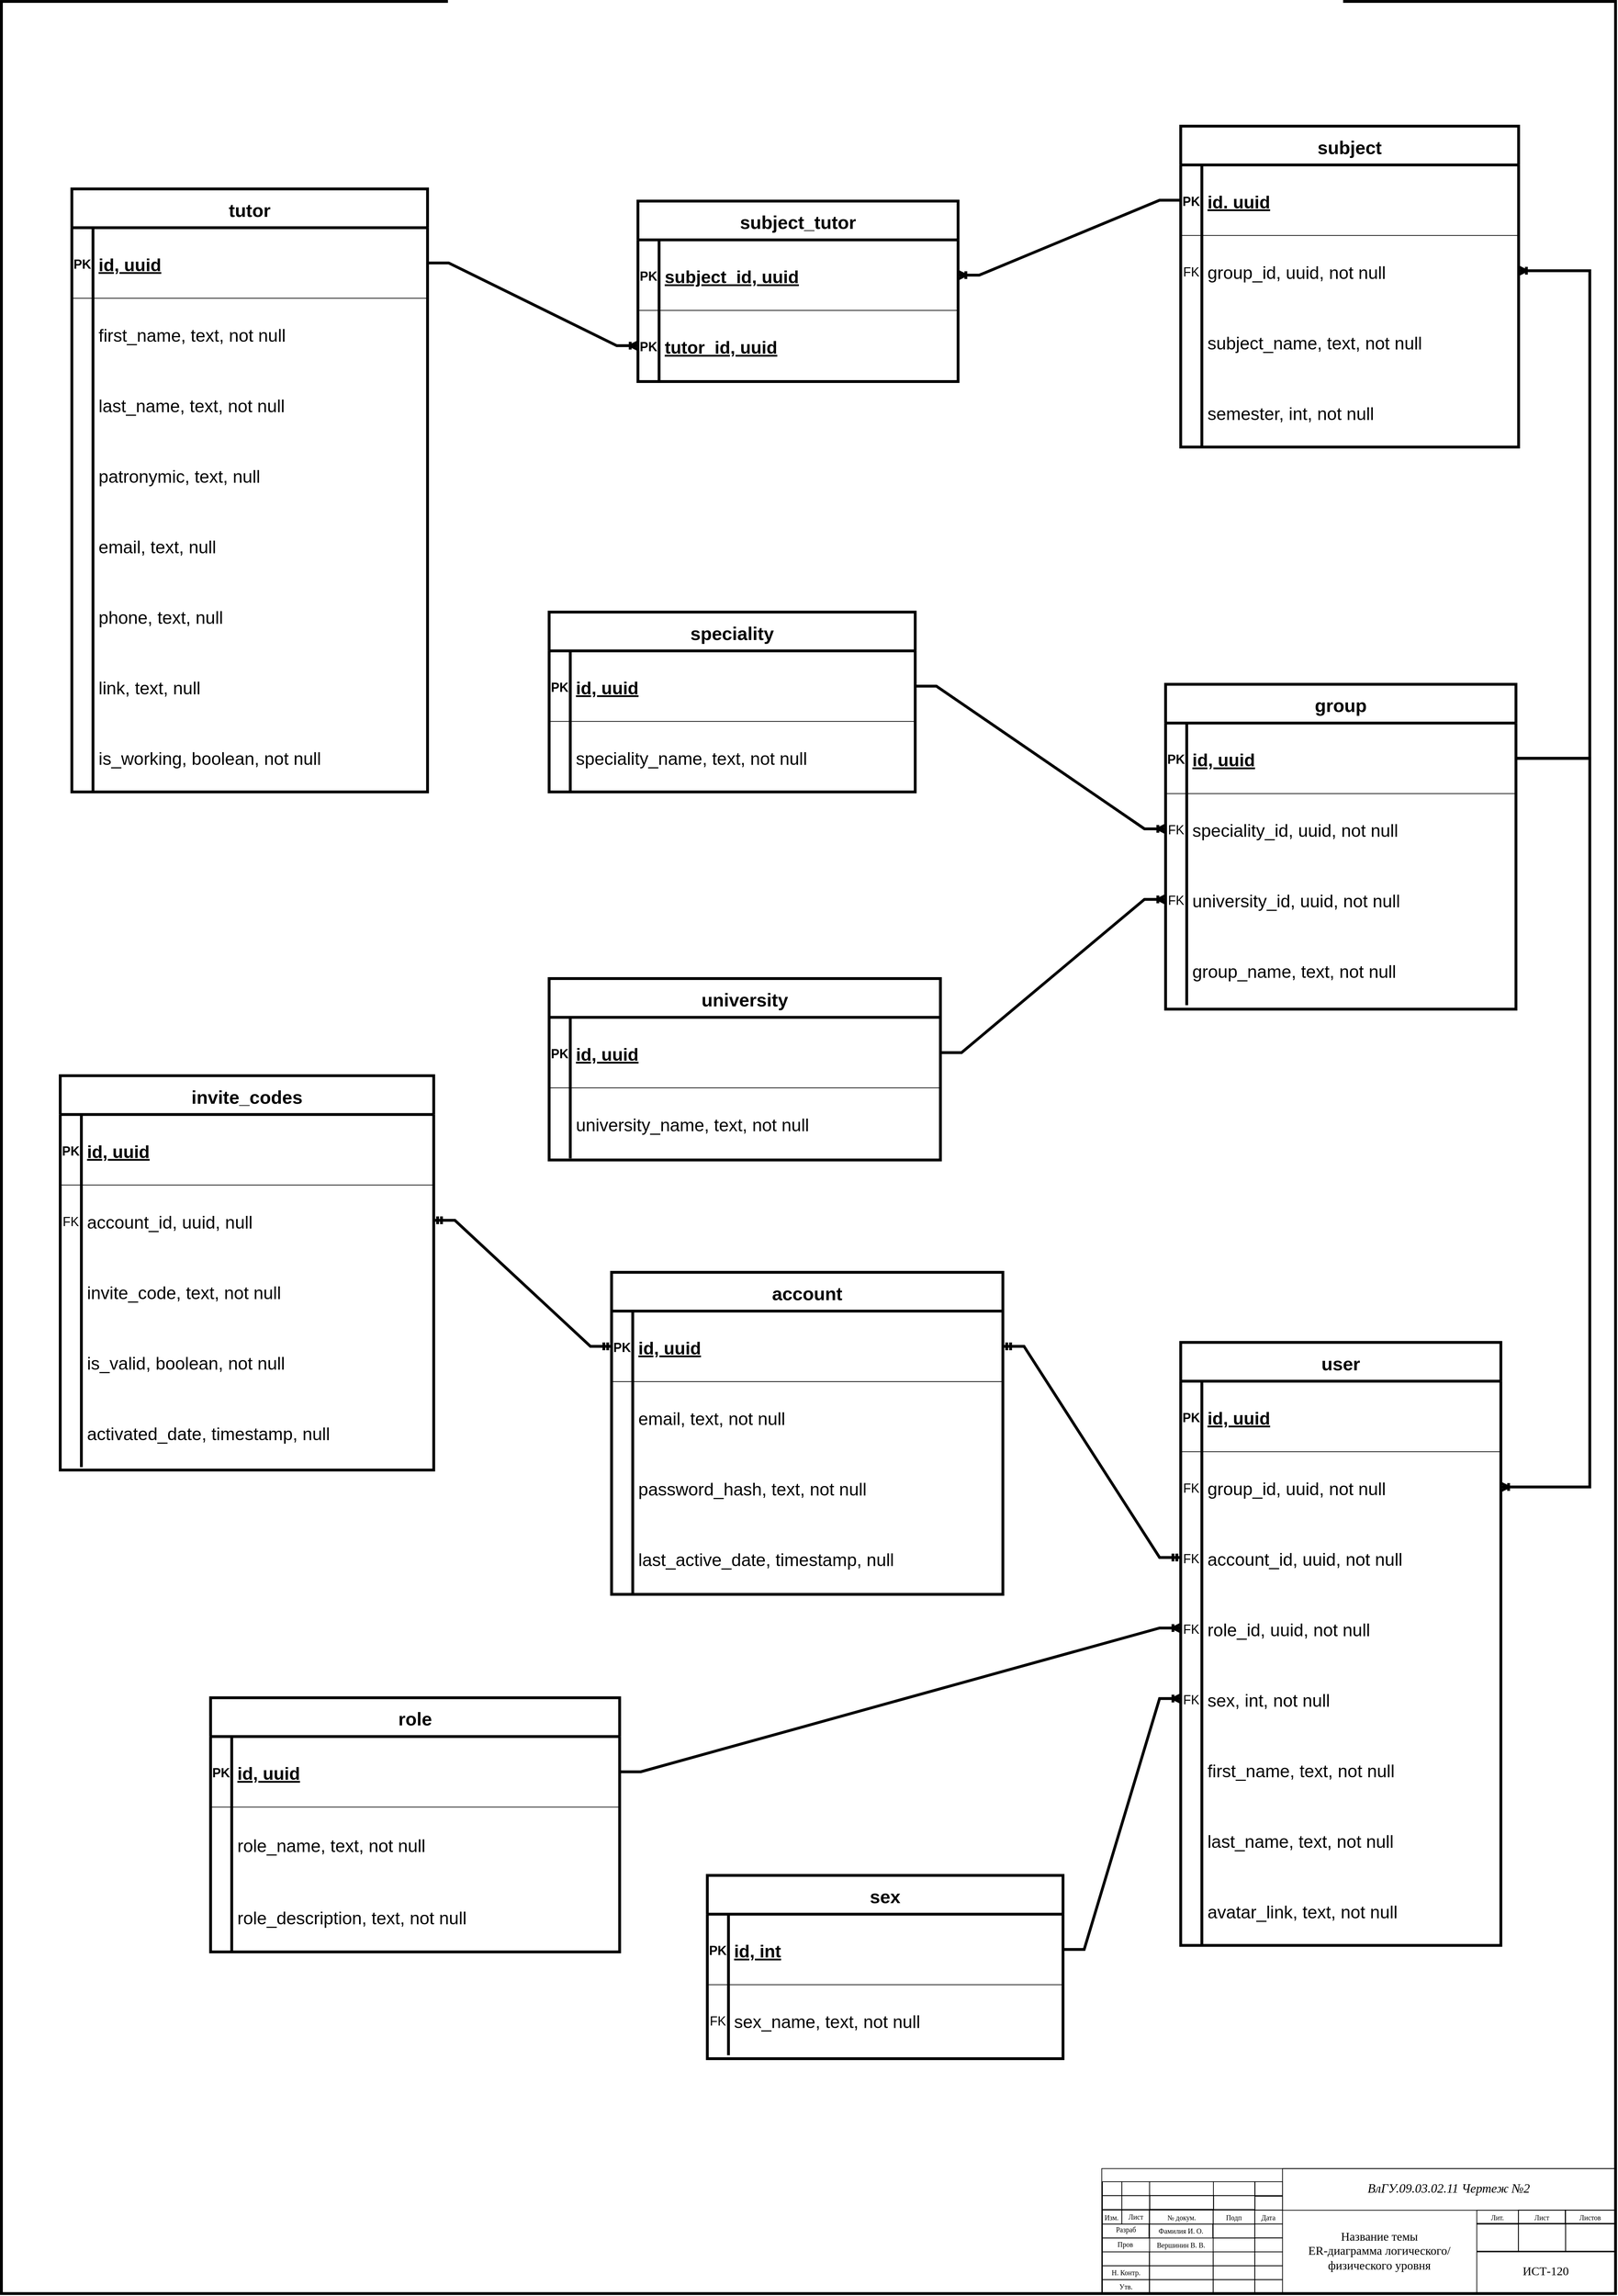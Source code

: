 <mxfile version="17.5.0" type="github">
  <diagram id="R2lEEEUBdFMjLlhIrx00" name="Page-1">
    <mxGraphModel dx="3946" dy="2183" grid="1" gridSize="3.937" guides="1" tooltips="1" connect="1" arrows="1" fold="1" page="1" pageScale="1" pageWidth="2339" pageHeight="3300" math="0" shadow="0" extFonts="Permanent Marker^https://fonts.googleapis.com/css?family=Permanent+Marker">
      <root>
        <mxCell id="0" />
        <mxCell id="1" parent="0" />
        <mxCell id="bOlvTl43doBLw3R69mOg-1" value="" style="rounded=0;whiteSpace=wrap;html=1;fillColor=none;strokeWidth=4;" parent="1" vertex="1">
          <mxGeometry x="30.01" y="20.03" width="2290" height="3250" as="geometry" />
        </mxCell>
        <mxCell id="bOlvTl43doBLw3R69mOg-2" value="" style="rounded=0;whiteSpace=wrap;html=1;fillColor=none;" parent="1" vertex="1">
          <mxGeometry x="1591.11" y="3092.86" width="728.35" height="177.165" as="geometry" />
        </mxCell>
        <mxCell id="UN5E2BRM_m0n_mUQd9ct-3" value="" style="rounded=0;whiteSpace=wrap;html=1;fillColor=none;" parent="1" vertex="1">
          <mxGeometry x="1592.01" y="3131.16" width="27.559" height="19.685" as="geometry" />
        </mxCell>
        <mxCell id="UN5E2BRM_m0n_mUQd9ct-4" value="" style="rounded=0;whiteSpace=wrap;html=1;fillColor=none;" parent="1" vertex="1">
          <mxGeometry x="1592.0" y="3151.67" width="27.559" height="19.685" as="geometry" />
        </mxCell>
        <mxCell id="UN5E2BRM_m0n_mUQd9ct-5" value="" style="rounded=0;whiteSpace=wrap;html=1;fillColor=none;" parent="1" vertex="1">
          <mxGeometry x="1592.01" y="3111.47" width="27.559" height="19.685" as="geometry" />
        </mxCell>
        <mxCell id="UN5E2BRM_m0n_mUQd9ct-9" value="" style="rounded=0;whiteSpace=wrap;html=1;fillColor=none;" parent="1" vertex="1">
          <mxGeometry x="1619.57" y="3131.16" width="39.37" height="19.685" as="geometry" />
        </mxCell>
        <mxCell id="UN5E2BRM_m0n_mUQd9ct-10" value="" style="rounded=0;whiteSpace=wrap;html=1;fillColor=none;" parent="1" vertex="1">
          <mxGeometry x="1619.56" y="3151.67" width="39.37" height="19.685" as="geometry" />
        </mxCell>
        <mxCell id="UN5E2BRM_m0n_mUQd9ct-11" value="" style="rounded=0;whiteSpace=wrap;html=1;fillColor=none;" parent="1" vertex="1">
          <mxGeometry x="1619.57" y="3111.47" width="39.37" height="19.685" as="geometry" />
        </mxCell>
        <mxCell id="UN5E2BRM_m0n_mUQd9ct-14" value="" style="rounded=0;whiteSpace=wrap;html=1;fillColor=none;" parent="1" vertex="1">
          <mxGeometry x="1658.94" y="3131.16" width="90.551" height="19.685" as="geometry" />
        </mxCell>
        <mxCell id="UN5E2BRM_m0n_mUQd9ct-15" value="" style="rounded=0;whiteSpace=wrap;html=1;fillColor=none;" parent="1" vertex="1">
          <mxGeometry x="1659.28" y="3130.94" width="90.551" height="19.685" as="geometry" />
        </mxCell>
        <mxCell id="UN5E2BRM_m0n_mUQd9ct-16" value="" style="rounded=0;whiteSpace=wrap;html=1;fillColor=none;" parent="1" vertex="1">
          <mxGeometry x="1658.94" y="3111.47" width="90.551" height="19.685" as="geometry" />
        </mxCell>
        <mxCell id="UN5E2BRM_m0n_mUQd9ct-19" value="" style="rounded=0;whiteSpace=wrap;html=1;fillColor=none;" parent="1" vertex="1">
          <mxGeometry x="1749.49" y="3131.16" width="59.055" height="19.685" as="geometry" />
        </mxCell>
        <mxCell id="UN5E2BRM_m0n_mUQd9ct-20" value="" style="rounded=0;whiteSpace=wrap;html=1;fillColor=none;" parent="1" vertex="1">
          <mxGeometry x="1749.14" y="3151.67" width="59.055" height="19.685" as="geometry" />
        </mxCell>
        <mxCell id="UN5E2BRM_m0n_mUQd9ct-21" value="" style="rounded=0;whiteSpace=wrap;html=1;fillColor=none;" parent="1" vertex="1">
          <mxGeometry x="1749.49" y="3111.47" width="59.055" height="19.685" as="geometry" />
        </mxCell>
        <mxCell id="UN5E2BRM_m0n_mUQd9ct-24" value="" style="rounded=0;whiteSpace=wrap;html=1;fillColor=none;" parent="1" vertex="1">
          <mxGeometry x="1808.21" y="3132" width="39.37" height="19.685" as="geometry" />
        </mxCell>
        <mxCell id="UN5E2BRM_m0n_mUQd9ct-25" value="" style="rounded=0;whiteSpace=wrap;html=1;fillColor=none;" parent="1" vertex="1">
          <mxGeometry x="1808.2" y="3151.67" width="39.37" height="19.685" as="geometry" />
        </mxCell>
        <mxCell id="UN5E2BRM_m0n_mUQd9ct-26" value="" style="rounded=0;whiteSpace=wrap;html=1;fillColor=none;" parent="1" vertex="1">
          <mxGeometry x="1808.19" y="3111.47" width="39.37" height="19.685" as="geometry" />
        </mxCell>
        <mxCell id="UN5E2BRM_m0n_mUQd9ct-27" value="" style="rounded=0;whiteSpace=wrap;html=1;fillColor=none;" parent="1" vertex="1">
          <mxGeometry x="1847.56" y="3092.86" width="472.43" height="59.055" as="geometry" />
        </mxCell>
        <mxCell id="UN5E2BRM_m0n_mUQd9ct-28" value="Изм." style="text;html=1;strokeColor=none;fillColor=none;align=center;verticalAlign=middle;whiteSpace=wrap;rounded=0;fontFamily=Times New Roman;fontSize=10;" parent="1" vertex="1">
          <mxGeometry x="1591.11" y="3151.66" width="27.559" height="19.685" as="geometry" />
        </mxCell>
        <mxCell id="UN5E2BRM_m0n_mUQd9ct-29" value="Лист" style="text;html=1;strokeColor=none;fillColor=none;align=center;verticalAlign=middle;whiteSpace=wrap;rounded=0;fontFamily=Times New Roman;fontSize=10;" parent="1" vertex="1">
          <mxGeometry x="1619.91" y="3150.85" width="39.37" height="19.685" as="geometry" />
        </mxCell>
        <mxCell id="UN5E2BRM_m0n_mUQd9ct-30" value="№ докум." style="text;html=1;strokeColor=none;fillColor=none;align=center;verticalAlign=middle;whiteSpace=wrap;rounded=0;fontFamily=Times New Roman;fontSize=10;" parent="1" vertex="1">
          <mxGeometry x="1659.28" y="3151.66" width="90.551" height="19.68" as="geometry" />
        </mxCell>
        <mxCell id="UN5E2BRM_m0n_mUQd9ct-31" value="Подп" style="text;html=1;strokeColor=none;fillColor=none;align=center;verticalAlign=middle;whiteSpace=wrap;rounded=0;fontFamily=Times New Roman;fontSize=10;" parent="1" vertex="1">
          <mxGeometry x="1748.59" y="3151.93" width="59.055" height="19.68" as="geometry" />
        </mxCell>
        <mxCell id="UN5E2BRM_m0n_mUQd9ct-32" value="Дата" style="text;html=1;strokeColor=none;fillColor=none;align=center;verticalAlign=middle;whiteSpace=wrap;rounded=0;fontFamily=Times New Roman;fontSize=10;" parent="1" vertex="1">
          <mxGeometry x="1808.19" y="3151.93" width="39.37" height="19.685" as="geometry" />
        </mxCell>
        <mxCell id="UN5E2BRM_m0n_mUQd9ct-34" value="" style="rounded=0;whiteSpace=wrap;html=1;fillColor=none;" parent="1" vertex="1">
          <mxGeometry x="1592" y="3171.6" width="66.929" height="19.68" as="geometry" />
        </mxCell>
        <mxCell id="UN5E2BRM_m0n_mUQd9ct-35" value="" style="rounded=0;whiteSpace=wrap;html=1;fillColor=none;" parent="1" vertex="1">
          <mxGeometry x="1592" y="3191.28" width="66.929" height="19.68" as="geometry" />
        </mxCell>
        <mxCell id="UN5E2BRM_m0n_mUQd9ct-36" value="" style="rounded=0;whiteSpace=wrap;html=1;fillColor=none;" parent="1" vertex="1">
          <mxGeometry x="1592" y="3210.96" width="66.929" height="19.68" as="geometry" />
        </mxCell>
        <mxCell id="UN5E2BRM_m0n_mUQd9ct-37" value="" style="rounded=0;whiteSpace=wrap;html=1;fillColor=none;" parent="1" vertex="1">
          <mxGeometry x="1592" y="3230.64" width="66.929" height="19.68" as="geometry" />
        </mxCell>
        <mxCell id="UN5E2BRM_m0n_mUQd9ct-38" value="" style="rounded=0;whiteSpace=wrap;html=1;fillColor=none;" parent="1" vertex="1">
          <mxGeometry x="1592" y="3250.32" width="66.929" height="19.68" as="geometry" />
        </mxCell>
        <mxCell id="UN5E2BRM_m0n_mUQd9ct-39" value="" style="rounded=0;whiteSpace=wrap;html=1;fillColor=none;" parent="1" vertex="1">
          <mxGeometry x="1658.6" y="3151.67" width="90.551" height="19.68" as="geometry" />
        </mxCell>
        <mxCell id="UN5E2BRM_m0n_mUQd9ct-42" value="" style="rounded=0;whiteSpace=wrap;html=1;fillColor=none;" parent="1" vertex="1">
          <mxGeometry x="1658.59" y="3210.96" width="90.551" height="19.68" as="geometry" />
        </mxCell>
        <mxCell id="UN5E2BRM_m0n_mUQd9ct-43" value="" style="rounded=0;whiteSpace=wrap;html=1;fillColor=none;" parent="1" vertex="1">
          <mxGeometry x="1658.59" y="3230.64" width="90.551" height="19.68" as="geometry" />
        </mxCell>
        <mxCell id="UN5E2BRM_m0n_mUQd9ct-44" value="" style="rounded=0;whiteSpace=wrap;html=1;fillColor=none;" parent="1" vertex="1">
          <mxGeometry x="1658.59" y="3250.32" width="90.551" height="19.68" as="geometry" />
        </mxCell>
        <mxCell id="UN5E2BRM_m0n_mUQd9ct-45" value="" style="rounded=0;whiteSpace=wrap;html=1;fillColor=none;" parent="1" vertex="1">
          <mxGeometry x="1749.15" y="3171.61" width="59.055" height="19.68" as="geometry" />
        </mxCell>
        <mxCell id="UN5E2BRM_m0n_mUQd9ct-46" value="" style="rounded=0;whiteSpace=wrap;html=1;fillColor=none;" parent="1" vertex="1">
          <mxGeometry x="1749.14" y="3191.28" width="59.055" height="19.68" as="geometry" />
        </mxCell>
        <mxCell id="UN5E2BRM_m0n_mUQd9ct-48" value="" style="rounded=0;whiteSpace=wrap;html=1;fillColor=none;" parent="1" vertex="1">
          <mxGeometry x="1749.14" y="3210.96" width="59.055" height="19.68" as="geometry" />
        </mxCell>
        <mxCell id="UN5E2BRM_m0n_mUQd9ct-49" value="" style="rounded=0;whiteSpace=wrap;html=1;fillColor=none;" parent="1" vertex="1">
          <mxGeometry x="1749.14" y="3230.64" width="59.055" height="19.68" as="geometry" />
        </mxCell>
        <mxCell id="UN5E2BRM_m0n_mUQd9ct-50" value="" style="rounded=0;whiteSpace=wrap;html=1;fillColor=none;" parent="1" vertex="1">
          <mxGeometry x="1749.14" y="3250.32" width="59.055" height="19.68" as="geometry" />
        </mxCell>
        <mxCell id="UN5E2BRM_m0n_mUQd9ct-51" value="" style="rounded=0;whiteSpace=wrap;html=1;fillColor=none;" parent="1" vertex="1">
          <mxGeometry x="1808.19" y="3171.35" width="39.37" height="19.68" as="geometry" />
        </mxCell>
        <mxCell id="UN5E2BRM_m0n_mUQd9ct-52" value="" style="rounded=0;whiteSpace=wrap;html=1;fillColor=none;" parent="1" vertex="1">
          <mxGeometry x="1808.2" y="3191.28" width="39.37" height="19.68" as="geometry" />
        </mxCell>
        <mxCell id="UN5E2BRM_m0n_mUQd9ct-54" value="" style="rounded=0;whiteSpace=wrap;html=1;fillColor=none;" parent="1" vertex="1">
          <mxGeometry x="1808.2" y="3210.96" width="39.37" height="19.68" as="geometry" />
        </mxCell>
        <mxCell id="UN5E2BRM_m0n_mUQd9ct-55" value="" style="rounded=0;whiteSpace=wrap;html=1;fillColor=none;" parent="1" vertex="1">
          <mxGeometry x="1808.2" y="3230.64" width="39.37" height="19.68" as="geometry" />
        </mxCell>
        <mxCell id="UN5E2BRM_m0n_mUQd9ct-56" value="" style="rounded=0;whiteSpace=wrap;html=1;fillColor=none;" parent="1" vertex="1">
          <mxGeometry x="1808.2" y="3250.32" width="39.37" height="19.68" as="geometry" />
        </mxCell>
        <mxCell id="UN5E2BRM_m0n_mUQd9ct-58" value="" style="rounded=0;whiteSpace=wrap;html=1;fontFamily=Times New Roman;fontSize=10;fillColor=none;" parent="1" vertex="1">
          <mxGeometry x="2248.59" y="3151.68" width="70.866" height="19.685" as="geometry" />
        </mxCell>
        <mxCell id="UN5E2BRM_m0n_mUQd9ct-59" value="" style="rounded=0;whiteSpace=wrap;html=1;fontFamily=Times New Roman;fontSize=10;fillColor=none;" parent="1" vertex="1">
          <mxGeometry x="2249.14" y="3170.53" width="70.866" height="39.37" as="geometry" />
        </mxCell>
        <mxCell id="UN5E2BRM_m0n_mUQd9ct-65" value="" style="rounded=0;whiteSpace=wrap;html=1;fontFamily=Times New Roman;fontSize=10;fillColor=none;" parent="1" vertex="1">
          <mxGeometry x="2182.23" y="3151.68" width="66.929" height="19.685" as="geometry" />
        </mxCell>
        <mxCell id="UN5E2BRM_m0n_mUQd9ct-66" value="" style="rounded=0;whiteSpace=wrap;html=1;fontFamily=Times New Roman;fontSize=10;fillColor=none;" parent="1" vertex="1">
          <mxGeometry x="2182.21" y="3170.53" width="66.929" height="39.37" as="geometry" />
        </mxCell>
        <mxCell id="UN5E2BRM_m0n_mUQd9ct-68" value="" style="rounded=0;whiteSpace=wrap;html=1;fontFamily=Times New Roman;fontSize=10;fillColor=none;" parent="1" vertex="1">
          <mxGeometry x="2123.18" y="3151.92" width="59.055" height="19.685" as="geometry" />
        </mxCell>
        <mxCell id="UN5E2BRM_m0n_mUQd9ct-69" value="" style="rounded=0;whiteSpace=wrap;html=1;fontFamily=Times New Roman;fontSize=10;fillColor=none;" parent="1" vertex="1">
          <mxGeometry x="2123.16" y="3170.53" width="59.05" height="39.37" as="geometry" />
        </mxCell>
        <mxCell id="UN5E2BRM_m0n_mUQd9ct-71" value="" style="rounded=0;whiteSpace=wrap;html=1;fontFamily=Times New Roman;fontSize=10;fillColor=none;" parent="1" vertex="1">
          <mxGeometry x="2123.14" y="3210.97" width="196.85" height="59.055" as="geometry" />
        </mxCell>
        <mxCell id="UN5E2BRM_m0n_mUQd9ct-72" value="Разраб" style="text;html=1;strokeColor=none;fillColor=none;align=center;verticalAlign=middle;whiteSpace=wrap;rounded=0;fontFamily=Times New Roman;fontSize=10;" parent="1" vertex="1">
          <mxGeometry x="1592.35" y="3169.47" width="66.929" height="19.68" as="geometry" />
        </mxCell>
        <mxCell id="UN5E2BRM_m0n_mUQd9ct-73" value="Пров" style="text;html=1;strokeColor=none;fillColor=none;align=center;verticalAlign=middle;whiteSpace=wrap;rounded=0;fontFamily=Times New Roman;fontSize=10;" parent="1" vertex="1">
          <mxGeometry x="1591.107" y="3190.217" width="66.929" height="19.68" as="geometry" />
        </mxCell>
        <mxCell id="UN5E2BRM_m0n_mUQd9ct-75" value="Н. Контр." style="text;html=1;strokeColor=none;fillColor=none;align=center;verticalAlign=middle;whiteSpace=wrap;rounded=0;fontFamily=Times New Roman;fontSize=10;" parent="1" vertex="1">
          <mxGeometry x="1592.001" y="3230.641" width="66.929" height="19.68" as="geometry" />
        </mxCell>
        <mxCell id="UN5E2BRM_m0n_mUQd9ct-76" value="Утв." style="text;html=1;strokeColor=none;fillColor=none;align=center;verticalAlign=middle;whiteSpace=wrap;rounded=0;fontFamily=Times New Roman;fontSize=10;" parent="1" vertex="1">
          <mxGeometry x="1592.008" y="3250.348" width="66.929" height="19.68" as="geometry" />
        </mxCell>
        <mxCell id="UN5E2BRM_m0n_mUQd9ct-77" value="Лит." style="text;html=1;strokeColor=none;fillColor=none;align=center;verticalAlign=middle;whiteSpace=wrap;rounded=0;fontFamily=Times New Roman;fontSize=10;" parent="1" vertex="1">
          <mxGeometry x="2123.18" y="3151.93" width="59.055" height="19.68" as="geometry" />
        </mxCell>
        <mxCell id="UN5E2BRM_m0n_mUQd9ct-78" value="Лист" style="text;html=1;strokeColor=none;fillColor=none;align=center;verticalAlign=middle;whiteSpace=wrap;rounded=0;fontFamily=Times New Roman;fontSize=10;" parent="1" vertex="1">
          <mxGeometry x="2182.232" y="3151.682" width="66.929" height="19.68" as="geometry" />
        </mxCell>
        <mxCell id="UN5E2BRM_m0n_mUQd9ct-79" value="Листов" style="text;html=1;strokeColor=none;fillColor=none;align=center;verticalAlign=middle;whiteSpace=wrap;rounded=0;fontFamily=Times New Roman;fontSize=10;" parent="1" vertex="1">
          <mxGeometry x="2249.16" y="3151.68" width="69.75" height="19.68" as="geometry" />
        </mxCell>
        <mxCell id="UN5E2BRM_m0n_mUQd9ct-80" value="" style="rounded=0;whiteSpace=wrap;html=1;fillColor=none;" parent="1" vertex="1">
          <mxGeometry x="1658.04" y="3171.61" width="90.551" height="19.685" as="geometry" />
        </mxCell>
        <mxCell id="UN5E2BRM_m0n_mUQd9ct-81" value="Вершинин В. В." style="text;html=1;strokeColor=none;fillColor=none;align=center;verticalAlign=middle;whiteSpace=wrap;rounded=0;fontFamily=Times New Roman;fontSize=10;" parent="1" vertex="1">
          <mxGeometry x="1659.28" y="3191.03" width="88.74" height="19.68" as="geometry" />
        </mxCell>
        <mxCell id="UN5E2BRM_m0n_mUQd9ct-82" value="Фамилия И. О." style="text;html=1;strokeColor=none;fillColor=none;align=center;verticalAlign=middle;whiteSpace=wrap;rounded=0;fontFamily=Times New Roman;fontSize=10;" parent="1" vertex="1">
          <mxGeometry x="1658.597" y="3171.337" width="88.74" height="19.68" as="geometry" />
        </mxCell>
        <mxCell id="UN5E2BRM_m0n_mUQd9ct-83" value="&lt;p class=&quot;MsoNormal&quot; align=&quot;center&quot;&gt;&lt;i&gt;&lt;span style=&quot;font-size: 18px&quot;&gt;ВлГУ.09.03.02.11 Чертеж №2&lt;/span&gt;&lt;/i&gt;&lt;/p&gt;" style="text;html=1;strokeColor=none;fillColor=none;align=center;verticalAlign=middle;whiteSpace=wrap;rounded=0;fontFamily=Times New Roman;fontSize=10;" parent="1" vertex="1">
          <mxGeometry x="1847.56" y="3092.86" width="471.33" height="56.74" as="geometry" />
        </mxCell>
        <mxCell id="UN5E2BRM_m0n_mUQd9ct-84" value="&lt;font style=&quot;font-size: 17px&quot;&gt;ИСТ-120&lt;/font&gt;" style="text;html=1;strokeColor=none;fillColor=none;align=center;verticalAlign=middle;whiteSpace=wrap;rounded=0;fontFamily=Times New Roman;fontSize=10;" parent="1" vertex="1">
          <mxGeometry x="2123.18" y="3209.9" width="195.71" height="57.81" as="geometry" />
        </mxCell>
        <mxCell id="UN5E2BRM_m0n_mUQd9ct-85" value="&lt;font style=&quot;font-size: 17px&quot;&gt;Название темы&lt;br&gt;ER-диаграмма логического/физического уровня&lt;br&gt;&lt;/font&gt;" style="text;html=1;strokeColor=none;fillColor=none;align=center;verticalAlign=middle;whiteSpace=wrap;rounded=0;fontFamily=Times New Roman;fontSize=10;" parent="1" vertex="1">
          <mxGeometry x="1847.58" y="3151.93" width="274.46" height="116.09" as="geometry" />
        </mxCell>
        <mxCell id="xkobcFin9VNGDIBJeJWe-156" value="group" style="shape=table;startSize=55;container=1;collapsible=1;childLayout=tableLayout;fixedRows=1;rowLines=0;fontStyle=1;align=center;resizeLast=1;fontSize=26;comic=0;strokeWidth=4;" parent="1" vertex="1">
          <mxGeometry x="1681.66" y="988.19" width="497.08" height="460.63" as="geometry" />
        </mxCell>
        <mxCell id="xkobcFin9VNGDIBJeJWe-157" value="" style="shape=tableRow;horizontal=0;startSize=0;swimlaneHead=0;swimlaneBody=0;fillColor=none;collapsible=0;dropTarget=0;points=[[0,0.5],[1,0.5]];portConstraint=eastwest;top=0;left=0;right=0;bottom=1;" parent="xkobcFin9VNGDIBJeJWe-156" vertex="1">
          <mxGeometry y="55" width="497.08" height="100" as="geometry" />
        </mxCell>
        <mxCell id="xkobcFin9VNGDIBJeJWe-158" value="PK" style="shape=partialRectangle;connectable=0;fillColor=none;top=0;left=0;bottom=0;right=0;fontStyle=1;overflow=hidden;fontSize=18;" parent="xkobcFin9VNGDIBJeJWe-157" vertex="1">
          <mxGeometry width="30" height="100" as="geometry">
            <mxRectangle width="30" height="100" as="alternateBounds" />
          </mxGeometry>
        </mxCell>
        <mxCell id="xkobcFin9VNGDIBJeJWe-159" value="id, uuid" style="shape=partialRectangle;connectable=0;fillColor=none;top=0;left=0;bottom=0;right=0;align=left;spacingLeft=6;fontStyle=5;overflow=hidden;fontSize=25;" parent="xkobcFin9VNGDIBJeJWe-157" vertex="1">
          <mxGeometry x="30" width="467.08" height="100" as="geometry">
            <mxRectangle width="467.08" height="100" as="alternateBounds" />
          </mxGeometry>
        </mxCell>
        <mxCell id="xkobcFin9VNGDIBJeJWe-160" value="" style="shape=tableRow;horizontal=0;startSize=0;swimlaneHead=0;swimlaneBody=0;fillColor=none;collapsible=0;dropTarget=0;points=[[0,0.5],[1,0.5]];portConstraint=eastwest;top=0;left=0;right=0;bottom=0;" parent="xkobcFin9VNGDIBJeJWe-156" vertex="1">
          <mxGeometry y="155" width="497.08" height="100" as="geometry" />
        </mxCell>
        <mxCell id="xkobcFin9VNGDIBJeJWe-161" value="FK" style="shape=partialRectangle;connectable=0;fillColor=none;top=0;left=0;bottom=0;right=0;fontStyle=0;overflow=hidden;fontSize=18;" parent="xkobcFin9VNGDIBJeJWe-160" vertex="1">
          <mxGeometry width="30" height="100" as="geometry">
            <mxRectangle width="30" height="100" as="alternateBounds" />
          </mxGeometry>
        </mxCell>
        <mxCell id="xkobcFin9VNGDIBJeJWe-162" value="speciality_id, uuid, not null" style="shape=partialRectangle;connectable=0;fillColor=none;top=0;left=0;bottom=0;right=0;align=left;spacingLeft=6;fontStyle=0;overflow=hidden;fontSize=25;" parent="xkobcFin9VNGDIBJeJWe-160" vertex="1">
          <mxGeometry x="30" width="467.08" height="100" as="geometry">
            <mxRectangle width="467.08" height="100" as="alternateBounds" />
          </mxGeometry>
        </mxCell>
        <mxCell id="xkobcFin9VNGDIBJeJWe-163" value="" style="shape=tableRow;horizontal=0;startSize=0;swimlaneHead=0;swimlaneBody=0;fillColor=none;collapsible=0;dropTarget=0;points=[[0,0.5],[1,0.5]];portConstraint=eastwest;top=0;left=0;right=0;bottom=0;" parent="xkobcFin9VNGDIBJeJWe-156" vertex="1">
          <mxGeometry y="255" width="497.08" height="100" as="geometry" />
        </mxCell>
        <mxCell id="xkobcFin9VNGDIBJeJWe-164" value="FK" style="shape=partialRectangle;connectable=0;fillColor=none;top=0;left=0;bottom=0;right=0;editable=1;overflow=hidden;fontSize=18;" parent="xkobcFin9VNGDIBJeJWe-163" vertex="1">
          <mxGeometry width="30" height="100" as="geometry">
            <mxRectangle width="30" height="100" as="alternateBounds" />
          </mxGeometry>
        </mxCell>
        <mxCell id="xkobcFin9VNGDIBJeJWe-165" value="university_id, uuid, not null" style="shape=partialRectangle;connectable=0;fillColor=none;top=0;left=0;bottom=0;right=0;align=left;spacingLeft=6;overflow=hidden;fontSize=25;" parent="xkobcFin9VNGDIBJeJWe-163" vertex="1">
          <mxGeometry x="30" width="467.08" height="100" as="geometry">
            <mxRectangle width="467.08" height="100" as="alternateBounds" />
          </mxGeometry>
        </mxCell>
        <mxCell id="xkobcFin9VNGDIBJeJWe-166" value="" style="shape=tableRow;horizontal=0;startSize=0;swimlaneHead=0;swimlaneBody=0;fillColor=none;collapsible=0;dropTarget=0;points=[[0,0.5],[1,0.5]];portConstraint=eastwest;top=0;left=0;right=0;bottom=0;" parent="xkobcFin9VNGDIBJeJWe-156" vertex="1">
          <mxGeometry y="355" width="497.08" height="100" as="geometry" />
        </mxCell>
        <mxCell id="xkobcFin9VNGDIBJeJWe-167" value="" style="shape=partialRectangle;connectable=0;fillColor=none;top=0;left=0;bottom=0;right=0;editable=1;overflow=hidden;" parent="xkobcFin9VNGDIBJeJWe-166" vertex="1">
          <mxGeometry width="30" height="100" as="geometry">
            <mxRectangle width="30" height="100" as="alternateBounds" />
          </mxGeometry>
        </mxCell>
        <mxCell id="xkobcFin9VNGDIBJeJWe-168" value="group_name, text, not null" style="shape=partialRectangle;connectable=0;fillColor=none;top=0;left=0;bottom=0;right=0;align=left;spacingLeft=6;overflow=hidden;fontSize=25;" parent="xkobcFin9VNGDIBJeJWe-166" vertex="1">
          <mxGeometry x="30" width="467.08" height="100" as="geometry">
            <mxRectangle width="467.08" height="100" as="alternateBounds" />
          </mxGeometry>
        </mxCell>
        <mxCell id="xkobcFin9VNGDIBJeJWe-169" value="" style="edgeStyle=entityRelationEdgeStyle;fontSize=12;html=1;endArrow=ERoneToMany;rounded=0;exitX=1;exitY=0.5;exitDx=0;exitDy=0;entryX=0;entryY=0.5;entryDx=0;entryDy=0;strokeWidth=4;" parent="1" source="xkobcFin9VNGDIBJeJWe-287" target="xkobcFin9VNGDIBJeJWe-160" edge="1">
          <mxGeometry width="100" height="100" relative="1" as="geometry">
            <mxPoint x="4302.069" y="4792.646" as="sourcePoint" />
            <mxPoint x="1677.877" y="1227.033" as="targetPoint" />
          </mxGeometry>
        </mxCell>
        <mxCell id="xkobcFin9VNGDIBJeJWe-170" value="subject" style="shape=table;startSize=55;container=1;collapsible=1;childLayout=tableLayout;fixedRows=1;rowLines=0;fontStyle=1;align=center;resizeLast=1;fontSize=26;comic=0;strokeWidth=4;" parent="1" vertex="1">
          <mxGeometry x="1703.11" y="196.85" width="479.42" height="455" as="geometry" />
        </mxCell>
        <mxCell id="xkobcFin9VNGDIBJeJWe-171" value="" style="shape=tableRow;horizontal=0;startSize=0;swimlaneHead=0;swimlaneBody=0;fillColor=none;collapsible=0;dropTarget=0;points=[[0,0.5],[1,0.5]];portConstraint=eastwest;top=0;left=0;right=0;bottom=1;" parent="xkobcFin9VNGDIBJeJWe-170" vertex="1">
          <mxGeometry y="55" width="479.42" height="100" as="geometry" />
        </mxCell>
        <mxCell id="xkobcFin9VNGDIBJeJWe-172" value="PK" style="shape=partialRectangle;connectable=0;fillColor=none;top=0;left=0;bottom=0;right=0;fontStyle=1;overflow=hidden;fontSize=18;" parent="xkobcFin9VNGDIBJeJWe-171" vertex="1">
          <mxGeometry width="30" height="100" as="geometry">
            <mxRectangle width="30" height="100" as="alternateBounds" />
          </mxGeometry>
        </mxCell>
        <mxCell id="xkobcFin9VNGDIBJeJWe-173" value="id. uuid" style="shape=partialRectangle;connectable=0;fillColor=none;top=0;left=0;bottom=0;right=0;align=left;spacingLeft=6;fontStyle=5;overflow=hidden;fontSize=25;" parent="xkobcFin9VNGDIBJeJWe-171" vertex="1">
          <mxGeometry x="30" width="449.42" height="100" as="geometry">
            <mxRectangle width="449.42" height="100" as="alternateBounds" />
          </mxGeometry>
        </mxCell>
        <mxCell id="xkobcFin9VNGDIBJeJWe-174" value="" style="shape=tableRow;horizontal=0;startSize=0;swimlaneHead=0;swimlaneBody=0;fillColor=none;collapsible=0;dropTarget=0;points=[[0,0.5],[1,0.5]];portConstraint=eastwest;top=0;left=0;right=0;bottom=0;" parent="xkobcFin9VNGDIBJeJWe-170" vertex="1">
          <mxGeometry y="155" width="479.42" height="100" as="geometry" />
        </mxCell>
        <mxCell id="xkobcFin9VNGDIBJeJWe-175" value="FK" style="shape=partialRectangle;connectable=0;fillColor=none;top=0;left=0;bottom=0;right=0;fontStyle=0;overflow=hidden;fontSize=18;" parent="xkobcFin9VNGDIBJeJWe-174" vertex="1">
          <mxGeometry width="30" height="100" as="geometry">
            <mxRectangle width="30" height="100" as="alternateBounds" />
          </mxGeometry>
        </mxCell>
        <mxCell id="xkobcFin9VNGDIBJeJWe-176" value="group_id, uuid, not null" style="shape=partialRectangle;connectable=0;fillColor=none;top=0;left=0;bottom=0;right=0;align=left;spacingLeft=6;fontStyle=0;overflow=hidden;fontSize=25;" parent="xkobcFin9VNGDIBJeJWe-174" vertex="1">
          <mxGeometry x="30" width="449.42" height="100" as="geometry">
            <mxRectangle width="449.42" height="100" as="alternateBounds" />
          </mxGeometry>
        </mxCell>
        <mxCell id="xkobcFin9VNGDIBJeJWe-177" value="" style="shape=tableRow;horizontal=0;startSize=0;swimlaneHead=0;swimlaneBody=0;fillColor=none;collapsible=0;dropTarget=0;points=[[0,0.5],[1,0.5]];portConstraint=eastwest;top=0;left=0;right=0;bottom=0;" parent="xkobcFin9VNGDIBJeJWe-170" vertex="1">
          <mxGeometry y="255" width="479.42" height="100" as="geometry" />
        </mxCell>
        <mxCell id="xkobcFin9VNGDIBJeJWe-178" value="" style="shape=partialRectangle;connectable=0;fillColor=none;top=0;left=0;bottom=0;right=0;editable=1;overflow=hidden;" parent="xkobcFin9VNGDIBJeJWe-177" vertex="1">
          <mxGeometry width="30" height="100" as="geometry">
            <mxRectangle width="30" height="100" as="alternateBounds" />
          </mxGeometry>
        </mxCell>
        <mxCell id="xkobcFin9VNGDIBJeJWe-179" value="subject_name, text, not null" style="shape=partialRectangle;connectable=0;fillColor=none;top=0;left=0;bottom=0;right=0;align=left;spacingLeft=6;overflow=hidden;fontSize=25;" parent="xkobcFin9VNGDIBJeJWe-177" vertex="1">
          <mxGeometry x="30" width="449.42" height="100" as="geometry">
            <mxRectangle width="449.42" height="100" as="alternateBounds" />
          </mxGeometry>
        </mxCell>
        <mxCell id="xkobcFin9VNGDIBJeJWe-180" value="" style="shape=tableRow;horizontal=0;startSize=0;swimlaneHead=0;swimlaneBody=0;fillColor=none;collapsible=0;dropTarget=0;points=[[0,0.5],[1,0.5]];portConstraint=eastwest;top=0;left=0;right=0;bottom=0;" parent="xkobcFin9VNGDIBJeJWe-170" vertex="1">
          <mxGeometry y="355" width="479.42" height="100" as="geometry" />
        </mxCell>
        <mxCell id="xkobcFin9VNGDIBJeJWe-181" value="" style="shape=partialRectangle;connectable=0;fillColor=none;top=0;left=0;bottom=0;right=0;editable=1;overflow=hidden;" parent="xkobcFin9VNGDIBJeJWe-180" vertex="1">
          <mxGeometry width="30" height="100" as="geometry">
            <mxRectangle width="30" height="100" as="alternateBounds" />
          </mxGeometry>
        </mxCell>
        <mxCell id="xkobcFin9VNGDIBJeJWe-182" value="semester, int, not null" style="shape=partialRectangle;connectable=0;fillColor=none;top=0;left=0;bottom=0;right=0;align=left;spacingLeft=6;overflow=hidden;fontSize=25;" parent="xkobcFin9VNGDIBJeJWe-180" vertex="1">
          <mxGeometry x="30" width="449.42" height="100" as="geometry">
            <mxRectangle width="449.42" height="100" as="alternateBounds" />
          </mxGeometry>
        </mxCell>
        <mxCell id="xkobcFin9VNGDIBJeJWe-183" value="" style="edgeStyle=elbowEdgeStyle;fontSize=12;html=1;endArrow=ERoneToMany;rounded=0;entryX=1;entryY=0.5;entryDx=0;entryDy=0;exitX=1;exitY=0.5;exitDx=0;exitDy=0;strokeWidth=4;" parent="1" source="xkobcFin9VNGDIBJeJWe-157" target="xkobcFin9VNGDIBJeJWe-174" edge="1">
          <mxGeometry width="100" height="100" relative="1" as="geometry">
            <mxPoint x="4950.547" y="2950.572" as="sourcePoint" />
            <mxPoint x="5202.873" y="2609.365" as="targetPoint" />
            <Array as="points">
              <mxPoint x="2283.46" y="715.223" />
            </Array>
          </mxGeometry>
        </mxCell>
        <mxCell id="xkobcFin9VNGDIBJeJWe-184" value="tutor" style="shape=table;startSize=55;container=1;collapsible=1;childLayout=tableLayout;fixedRows=1;rowLines=0;fontStyle=1;align=center;resizeLast=1;fontSize=26;comic=0;strokeWidth=4;" parent="1" vertex="1">
          <mxGeometry x="129.92" y="285.82" width="504.65" height="855" as="geometry" />
        </mxCell>
        <mxCell id="xkobcFin9VNGDIBJeJWe-185" value="" style="shape=tableRow;horizontal=0;startSize=0;swimlaneHead=0;swimlaneBody=0;fillColor=none;collapsible=0;dropTarget=0;points=[[0,0.5],[1,0.5]];portConstraint=eastwest;top=0;left=0;right=0;bottom=1;" parent="xkobcFin9VNGDIBJeJWe-184" vertex="1">
          <mxGeometry y="55" width="504.65" height="100" as="geometry" />
        </mxCell>
        <mxCell id="xkobcFin9VNGDIBJeJWe-186" value="PK" style="shape=partialRectangle;connectable=0;fillColor=none;top=0;left=0;bottom=0;right=0;fontStyle=1;overflow=hidden;fontSize=18;" parent="xkobcFin9VNGDIBJeJWe-185" vertex="1">
          <mxGeometry width="30" height="100" as="geometry">
            <mxRectangle width="30" height="100" as="alternateBounds" />
          </mxGeometry>
        </mxCell>
        <mxCell id="xkobcFin9VNGDIBJeJWe-187" value="id, uuid" style="shape=partialRectangle;connectable=0;fillColor=none;top=0;left=0;bottom=0;right=0;align=left;spacingLeft=6;fontStyle=5;overflow=hidden;fontSize=25;" parent="xkobcFin9VNGDIBJeJWe-185" vertex="1">
          <mxGeometry x="30" width="474.65" height="100" as="geometry">
            <mxRectangle width="474.65" height="100" as="alternateBounds" />
          </mxGeometry>
        </mxCell>
        <mxCell id="xkobcFin9VNGDIBJeJWe-188" value="" style="shape=tableRow;horizontal=0;startSize=0;swimlaneHead=0;swimlaneBody=0;fillColor=none;collapsible=0;dropTarget=0;points=[[0,0.5],[1,0.5]];portConstraint=eastwest;top=0;left=0;right=0;bottom=0;" parent="xkobcFin9VNGDIBJeJWe-184" vertex="1">
          <mxGeometry y="155" width="504.65" height="100" as="geometry" />
        </mxCell>
        <mxCell id="xkobcFin9VNGDIBJeJWe-189" value="" style="shape=partialRectangle;connectable=0;fillColor=none;top=0;left=0;bottom=0;right=0;editable=1;overflow=hidden;" parent="xkobcFin9VNGDIBJeJWe-188" vertex="1">
          <mxGeometry width="30" height="100" as="geometry">
            <mxRectangle width="30" height="100" as="alternateBounds" />
          </mxGeometry>
        </mxCell>
        <mxCell id="xkobcFin9VNGDIBJeJWe-190" value="first_name, text, not null" style="shape=partialRectangle;connectable=0;fillColor=none;top=0;left=0;bottom=0;right=0;align=left;spacingLeft=6;overflow=hidden;fontSize=25;" parent="xkobcFin9VNGDIBJeJWe-188" vertex="1">
          <mxGeometry x="30" width="474.65" height="100" as="geometry">
            <mxRectangle width="474.65" height="100" as="alternateBounds" />
          </mxGeometry>
        </mxCell>
        <mxCell id="xkobcFin9VNGDIBJeJWe-191" value="" style="shape=tableRow;horizontal=0;startSize=0;swimlaneHead=0;swimlaneBody=0;fillColor=none;collapsible=0;dropTarget=0;points=[[0,0.5],[1,0.5]];portConstraint=eastwest;top=0;left=0;right=0;bottom=0;" parent="xkobcFin9VNGDIBJeJWe-184" vertex="1">
          <mxGeometry y="255" width="504.65" height="100" as="geometry" />
        </mxCell>
        <mxCell id="xkobcFin9VNGDIBJeJWe-192" value="" style="shape=partialRectangle;connectable=0;fillColor=none;top=0;left=0;bottom=0;right=0;editable=1;overflow=hidden;" parent="xkobcFin9VNGDIBJeJWe-191" vertex="1">
          <mxGeometry width="30" height="100" as="geometry">
            <mxRectangle width="30" height="100" as="alternateBounds" />
          </mxGeometry>
        </mxCell>
        <mxCell id="xkobcFin9VNGDIBJeJWe-193" value="last_name, text, not null" style="shape=partialRectangle;connectable=0;fillColor=none;top=0;left=0;bottom=0;right=0;align=left;spacingLeft=6;overflow=hidden;fontSize=25;" parent="xkobcFin9VNGDIBJeJWe-191" vertex="1">
          <mxGeometry x="30" width="474.65" height="100" as="geometry">
            <mxRectangle width="474.65" height="100" as="alternateBounds" />
          </mxGeometry>
        </mxCell>
        <mxCell id="xkobcFin9VNGDIBJeJWe-194" value="" style="shape=tableRow;horizontal=0;startSize=0;swimlaneHead=0;swimlaneBody=0;fillColor=none;collapsible=0;dropTarget=0;points=[[0,0.5],[1,0.5]];portConstraint=eastwest;top=0;left=0;right=0;bottom=0;" parent="xkobcFin9VNGDIBJeJWe-184" vertex="1">
          <mxGeometry y="355" width="504.65" height="100" as="geometry" />
        </mxCell>
        <mxCell id="xkobcFin9VNGDIBJeJWe-195" value="" style="shape=partialRectangle;connectable=0;fillColor=none;top=0;left=0;bottom=0;right=0;editable=1;overflow=hidden;" parent="xkobcFin9VNGDIBJeJWe-194" vertex="1">
          <mxGeometry width="30" height="100" as="geometry">
            <mxRectangle width="30" height="100" as="alternateBounds" />
          </mxGeometry>
        </mxCell>
        <mxCell id="xkobcFin9VNGDIBJeJWe-196" value="patronymic, text, null" style="shape=partialRectangle;connectable=0;fillColor=none;top=0;left=0;bottom=0;right=0;align=left;spacingLeft=6;overflow=hidden;fontSize=25;" parent="xkobcFin9VNGDIBJeJWe-194" vertex="1">
          <mxGeometry x="30" width="474.65" height="100" as="geometry">
            <mxRectangle width="474.65" height="100" as="alternateBounds" />
          </mxGeometry>
        </mxCell>
        <mxCell id="xkobcFin9VNGDIBJeJWe-197" value="" style="shape=tableRow;horizontal=0;startSize=0;swimlaneHead=0;swimlaneBody=0;fillColor=none;collapsible=0;dropTarget=0;points=[[0,0.5],[1,0.5]];portConstraint=eastwest;top=0;left=0;right=0;bottom=0;" parent="xkobcFin9VNGDIBJeJWe-184" vertex="1">
          <mxGeometry y="455" width="504.65" height="100" as="geometry" />
        </mxCell>
        <mxCell id="xkobcFin9VNGDIBJeJWe-198" value="" style="shape=partialRectangle;connectable=0;fillColor=none;top=0;left=0;bottom=0;right=0;editable=1;overflow=hidden;" parent="xkobcFin9VNGDIBJeJWe-197" vertex="1">
          <mxGeometry width="30" height="100" as="geometry">
            <mxRectangle width="30" height="100" as="alternateBounds" />
          </mxGeometry>
        </mxCell>
        <mxCell id="xkobcFin9VNGDIBJeJWe-199" value="email, text, null" style="shape=partialRectangle;connectable=0;fillColor=none;top=0;left=0;bottom=0;right=0;align=left;spacingLeft=6;overflow=hidden;fontSize=25;" parent="xkobcFin9VNGDIBJeJWe-197" vertex="1">
          <mxGeometry x="30" width="474.65" height="100" as="geometry">
            <mxRectangle width="474.65" height="100" as="alternateBounds" />
          </mxGeometry>
        </mxCell>
        <mxCell id="xkobcFin9VNGDIBJeJWe-200" value="" style="shape=tableRow;horizontal=0;startSize=0;swimlaneHead=0;swimlaneBody=0;fillColor=none;collapsible=0;dropTarget=0;points=[[0,0.5],[1,0.5]];portConstraint=eastwest;top=0;left=0;right=0;bottom=0;" parent="xkobcFin9VNGDIBJeJWe-184" vertex="1">
          <mxGeometry y="555" width="504.65" height="100" as="geometry" />
        </mxCell>
        <mxCell id="xkobcFin9VNGDIBJeJWe-201" value="" style="shape=partialRectangle;connectable=0;fillColor=none;top=0;left=0;bottom=0;right=0;editable=1;overflow=hidden;" parent="xkobcFin9VNGDIBJeJWe-200" vertex="1">
          <mxGeometry width="30" height="100" as="geometry">
            <mxRectangle width="30" height="100" as="alternateBounds" />
          </mxGeometry>
        </mxCell>
        <mxCell id="xkobcFin9VNGDIBJeJWe-202" value="phone, text, null" style="shape=partialRectangle;connectable=0;fillColor=none;top=0;left=0;bottom=0;right=0;align=left;spacingLeft=6;overflow=hidden;fontSize=25;" parent="xkobcFin9VNGDIBJeJWe-200" vertex="1">
          <mxGeometry x="30" width="474.65" height="100" as="geometry">
            <mxRectangle width="474.65" height="100" as="alternateBounds" />
          </mxGeometry>
        </mxCell>
        <mxCell id="xkobcFin9VNGDIBJeJWe-203" value="" style="shape=tableRow;horizontal=0;startSize=0;swimlaneHead=0;swimlaneBody=0;fillColor=none;collapsible=0;dropTarget=0;points=[[0,0.5],[1,0.5]];portConstraint=eastwest;top=0;left=0;right=0;bottom=0;" parent="xkobcFin9VNGDIBJeJWe-184" vertex="1">
          <mxGeometry y="655" width="504.65" height="100" as="geometry" />
        </mxCell>
        <mxCell id="xkobcFin9VNGDIBJeJWe-204" value="" style="shape=partialRectangle;connectable=0;fillColor=none;top=0;left=0;bottom=0;right=0;editable=1;overflow=hidden;" parent="xkobcFin9VNGDIBJeJWe-203" vertex="1">
          <mxGeometry width="30" height="100" as="geometry">
            <mxRectangle width="30" height="100" as="alternateBounds" />
          </mxGeometry>
        </mxCell>
        <mxCell id="xkobcFin9VNGDIBJeJWe-205" value="link, text, null" style="shape=partialRectangle;connectable=0;fillColor=none;top=0;left=0;bottom=0;right=0;align=left;spacingLeft=6;overflow=hidden;fontSize=25;" parent="xkobcFin9VNGDIBJeJWe-203" vertex="1">
          <mxGeometry x="30" width="474.65" height="100" as="geometry">
            <mxRectangle width="474.65" height="100" as="alternateBounds" />
          </mxGeometry>
        </mxCell>
        <mxCell id="xkobcFin9VNGDIBJeJWe-206" value="" style="shape=tableRow;horizontal=0;startSize=0;swimlaneHead=0;swimlaneBody=0;fillColor=none;collapsible=0;dropTarget=0;points=[[0,0.5],[1,0.5]];portConstraint=eastwest;top=0;left=0;right=0;bottom=0;" parent="xkobcFin9VNGDIBJeJWe-184" vertex="1">
          <mxGeometry y="755" width="504.65" height="100" as="geometry" />
        </mxCell>
        <mxCell id="xkobcFin9VNGDIBJeJWe-207" value="" style="shape=partialRectangle;connectable=0;fillColor=none;top=0;left=0;bottom=0;right=0;fontStyle=0;overflow=hidden;" parent="xkobcFin9VNGDIBJeJWe-206" vertex="1">
          <mxGeometry width="30" height="100" as="geometry">
            <mxRectangle width="30" height="100" as="alternateBounds" />
          </mxGeometry>
        </mxCell>
        <mxCell id="xkobcFin9VNGDIBJeJWe-208" value="is_working, boolean, not null" style="shape=partialRectangle;connectable=0;fillColor=none;top=0;left=0;bottom=0;right=0;align=left;spacingLeft=6;fontStyle=0;overflow=hidden;fontSize=25;" parent="xkobcFin9VNGDIBJeJWe-206" vertex="1">
          <mxGeometry x="30" width="474.65" height="100" as="geometry">
            <mxRectangle width="474.65" height="100" as="alternateBounds" />
          </mxGeometry>
        </mxCell>
        <mxCell id="xkobcFin9VNGDIBJeJWe-209" value="account" style="shape=table;startSize=55;container=1;collapsible=1;childLayout=tableLayout;fixedRows=1;rowLines=0;fontStyle=1;align=center;resizeLast=1;fontSize=26;comic=0;strokeWidth=4;" parent="1" vertex="1">
          <mxGeometry x="895.67" y="1821.98" width="555.12" height="456.69" as="geometry">
            <mxRectangle x="370" y="990" width="80" height="30" as="alternateBounds" />
          </mxGeometry>
        </mxCell>
        <mxCell id="xkobcFin9VNGDIBJeJWe-210" value="" style="shape=tableRow;horizontal=0;startSize=0;swimlaneHead=0;swimlaneBody=0;fillColor=none;collapsible=0;dropTarget=0;points=[[0,0.5],[1,0.5]];portConstraint=eastwest;top=0;left=0;right=0;bottom=1;" parent="xkobcFin9VNGDIBJeJWe-209" vertex="1">
          <mxGeometry y="55" width="555.12" height="100" as="geometry" />
        </mxCell>
        <mxCell id="xkobcFin9VNGDIBJeJWe-211" value="PK" style="shape=partialRectangle;connectable=0;fillColor=none;top=0;left=0;bottom=0;right=0;fontStyle=1;overflow=hidden;fontSize=18;" parent="xkobcFin9VNGDIBJeJWe-210" vertex="1">
          <mxGeometry width="30" height="100" as="geometry">
            <mxRectangle width="30" height="100" as="alternateBounds" />
          </mxGeometry>
        </mxCell>
        <mxCell id="xkobcFin9VNGDIBJeJWe-212" value="id, uuid" style="shape=partialRectangle;connectable=0;fillColor=none;top=0;left=0;bottom=0;right=0;align=left;spacingLeft=6;fontStyle=5;overflow=hidden;fontSize=25;" parent="xkobcFin9VNGDIBJeJWe-210" vertex="1">
          <mxGeometry x="30" width="525.12" height="100" as="geometry">
            <mxRectangle width="525.12" height="100" as="alternateBounds" />
          </mxGeometry>
        </mxCell>
        <mxCell id="xkobcFin9VNGDIBJeJWe-213" value="" style="shape=tableRow;horizontal=0;startSize=0;swimlaneHead=0;swimlaneBody=0;fillColor=none;collapsible=0;dropTarget=0;points=[[0,0.5],[1,0.5]];portConstraint=eastwest;top=0;left=0;right=0;bottom=0;" parent="xkobcFin9VNGDIBJeJWe-209" vertex="1">
          <mxGeometry y="155" width="555.12" height="100" as="geometry" />
        </mxCell>
        <mxCell id="xkobcFin9VNGDIBJeJWe-214" value="" style="shape=partialRectangle;connectable=0;fillColor=none;top=0;left=0;bottom=0;right=0;editable=1;overflow=hidden;" parent="xkobcFin9VNGDIBJeJWe-213" vertex="1">
          <mxGeometry width="30" height="100" as="geometry">
            <mxRectangle width="30" height="100" as="alternateBounds" />
          </mxGeometry>
        </mxCell>
        <mxCell id="xkobcFin9VNGDIBJeJWe-215" value="email, text, not null" style="shape=partialRectangle;connectable=0;fillColor=none;top=0;left=0;bottom=0;right=0;align=left;spacingLeft=6;overflow=hidden;fontSize=25;" parent="xkobcFin9VNGDIBJeJWe-213" vertex="1">
          <mxGeometry x="30" width="525.12" height="100" as="geometry">
            <mxRectangle width="525.12" height="100" as="alternateBounds" />
          </mxGeometry>
        </mxCell>
        <mxCell id="xkobcFin9VNGDIBJeJWe-216" value="" style="shape=tableRow;horizontal=0;startSize=0;swimlaneHead=0;swimlaneBody=0;fillColor=none;collapsible=0;dropTarget=0;points=[[0,0.5],[1,0.5]];portConstraint=eastwest;top=0;left=0;right=0;bottom=0;" parent="xkobcFin9VNGDIBJeJWe-209" vertex="1">
          <mxGeometry y="255" width="555.12" height="100" as="geometry" />
        </mxCell>
        <mxCell id="xkobcFin9VNGDIBJeJWe-217" value="" style="shape=partialRectangle;connectable=0;fillColor=none;top=0;left=0;bottom=0;right=0;editable=1;overflow=hidden;" parent="xkobcFin9VNGDIBJeJWe-216" vertex="1">
          <mxGeometry width="30" height="100" as="geometry">
            <mxRectangle width="30" height="100" as="alternateBounds" />
          </mxGeometry>
        </mxCell>
        <mxCell id="xkobcFin9VNGDIBJeJWe-218" value="password_hash, text, not null" style="shape=partialRectangle;connectable=0;fillColor=none;top=0;left=0;bottom=0;right=0;align=left;spacingLeft=6;overflow=hidden;fontSize=25;" parent="xkobcFin9VNGDIBJeJWe-216" vertex="1">
          <mxGeometry x="30" width="525.12" height="100" as="geometry">
            <mxRectangle width="525.12" height="100" as="alternateBounds" />
          </mxGeometry>
        </mxCell>
        <mxCell id="xkobcFin9VNGDIBJeJWe-219" value="" style="shape=tableRow;horizontal=0;startSize=0;swimlaneHead=0;swimlaneBody=0;fillColor=none;collapsible=0;dropTarget=0;points=[[0,0.5],[1,0.5]];portConstraint=eastwest;top=0;left=0;right=0;bottom=0;" parent="xkobcFin9VNGDIBJeJWe-209" vertex="1">
          <mxGeometry y="355" width="555.12" height="100" as="geometry" />
        </mxCell>
        <mxCell id="xkobcFin9VNGDIBJeJWe-220" value="" style="shape=partialRectangle;connectable=0;fillColor=none;top=0;left=0;bottom=0;right=0;editable=1;overflow=hidden;" parent="xkobcFin9VNGDIBJeJWe-219" vertex="1">
          <mxGeometry width="30" height="100" as="geometry">
            <mxRectangle width="30" height="100" as="alternateBounds" />
          </mxGeometry>
        </mxCell>
        <mxCell id="xkobcFin9VNGDIBJeJWe-221" value="last_active_date, timestamp, null" style="shape=partialRectangle;connectable=0;fillColor=none;top=0;left=0;bottom=0;right=0;align=left;spacingLeft=6;overflow=hidden;fontSize=25;" parent="xkobcFin9VNGDIBJeJWe-219" vertex="1">
          <mxGeometry x="30" width="525.12" height="100" as="geometry">
            <mxRectangle width="525.12" height="100" as="alternateBounds" />
          </mxGeometry>
        </mxCell>
        <mxCell id="xkobcFin9VNGDIBJeJWe-222" value="user" style="shape=table;startSize=55;container=1;collapsible=1;childLayout=tableLayout;fixedRows=1;rowLines=0;fontStyle=1;align=center;resizeLast=1;fontSize=26;comic=0;strokeWidth=4;" parent="1" vertex="1">
          <mxGeometry x="1703.11" y="1921.36" width="454.19" height="855" as="geometry" />
        </mxCell>
        <mxCell id="xkobcFin9VNGDIBJeJWe-223" value="" style="shape=tableRow;horizontal=0;startSize=0;swimlaneHead=0;swimlaneBody=0;fillColor=none;collapsible=0;dropTarget=0;points=[[0,0.5],[1,0.5]];portConstraint=eastwest;top=0;left=0;right=0;bottom=1;" parent="xkobcFin9VNGDIBJeJWe-222" vertex="1">
          <mxGeometry y="55" width="454.19" height="100" as="geometry" />
        </mxCell>
        <mxCell id="xkobcFin9VNGDIBJeJWe-224" value="PK" style="shape=partialRectangle;connectable=0;fillColor=none;top=0;left=0;bottom=0;right=0;fontStyle=1;overflow=hidden;fontSize=18;" parent="xkobcFin9VNGDIBJeJWe-223" vertex="1">
          <mxGeometry width="30" height="100" as="geometry">
            <mxRectangle width="30" height="100" as="alternateBounds" />
          </mxGeometry>
        </mxCell>
        <mxCell id="xkobcFin9VNGDIBJeJWe-225" value="id, uuid" style="shape=partialRectangle;connectable=0;fillColor=none;top=0;left=0;bottom=0;right=0;align=left;spacingLeft=6;fontStyle=5;overflow=hidden;fontSize=25;" parent="xkobcFin9VNGDIBJeJWe-223" vertex="1">
          <mxGeometry x="30" width="424.19" height="100" as="geometry">
            <mxRectangle width="424.19" height="100" as="alternateBounds" />
          </mxGeometry>
        </mxCell>
        <mxCell id="xkobcFin9VNGDIBJeJWe-226" value="" style="shape=tableRow;horizontal=0;startSize=0;swimlaneHead=0;swimlaneBody=0;fillColor=none;collapsible=0;dropTarget=0;points=[[0,0.5],[1,0.5]];portConstraint=eastwest;top=0;left=0;right=0;bottom=0;" parent="xkobcFin9VNGDIBJeJWe-222" vertex="1">
          <mxGeometry y="155" width="454.19" height="100" as="geometry" />
        </mxCell>
        <mxCell id="xkobcFin9VNGDIBJeJWe-227" value="FK" style="shape=partialRectangle;connectable=0;fillColor=none;top=0;left=0;bottom=0;right=0;fontStyle=0;overflow=hidden;fontSize=18;" parent="xkobcFin9VNGDIBJeJWe-226" vertex="1">
          <mxGeometry width="30" height="100" as="geometry">
            <mxRectangle width="30" height="100" as="alternateBounds" />
          </mxGeometry>
        </mxCell>
        <mxCell id="xkobcFin9VNGDIBJeJWe-228" value="group_id, uuid, not null" style="shape=partialRectangle;connectable=0;fillColor=none;top=0;left=0;bottom=0;right=0;align=left;spacingLeft=6;fontStyle=0;overflow=hidden;fontSize=25;" parent="xkobcFin9VNGDIBJeJWe-226" vertex="1">
          <mxGeometry x="30" width="424.19" height="100" as="geometry">
            <mxRectangle width="424.19" height="100" as="alternateBounds" />
          </mxGeometry>
        </mxCell>
        <mxCell id="xkobcFin9VNGDIBJeJWe-229" value="" style="shape=tableRow;horizontal=0;startSize=0;swimlaneHead=0;swimlaneBody=0;fillColor=none;collapsible=0;dropTarget=0;points=[[0,0.5],[1,0.5]];portConstraint=eastwest;top=0;left=0;right=0;bottom=0;" parent="xkobcFin9VNGDIBJeJWe-222" vertex="1">
          <mxGeometry y="255" width="454.19" height="100" as="geometry" />
        </mxCell>
        <mxCell id="xkobcFin9VNGDIBJeJWe-230" value="FK" style="shape=partialRectangle;connectable=0;fillColor=none;top=0;left=0;bottom=0;right=0;fontStyle=0;overflow=hidden;fontSize=18;" parent="xkobcFin9VNGDIBJeJWe-229" vertex="1">
          <mxGeometry width="30" height="100" as="geometry">
            <mxRectangle width="30" height="100" as="alternateBounds" />
          </mxGeometry>
        </mxCell>
        <mxCell id="xkobcFin9VNGDIBJeJWe-231" value="account_id, uuid, not null" style="shape=partialRectangle;connectable=0;fillColor=none;top=0;left=0;bottom=0;right=0;align=left;spacingLeft=6;fontStyle=0;overflow=hidden;fontSize=25;" parent="xkobcFin9VNGDIBJeJWe-229" vertex="1">
          <mxGeometry x="30" width="424.19" height="100" as="geometry">
            <mxRectangle width="424.19" height="100" as="alternateBounds" />
          </mxGeometry>
        </mxCell>
        <mxCell id="xkobcFin9VNGDIBJeJWe-232" value="" style="shape=tableRow;horizontal=0;startSize=0;swimlaneHead=0;swimlaneBody=0;fillColor=none;collapsible=0;dropTarget=0;points=[[0,0.5],[1,0.5]];portConstraint=eastwest;top=0;left=0;right=0;bottom=0;" parent="xkobcFin9VNGDIBJeJWe-222" vertex="1">
          <mxGeometry y="355" width="454.19" height="100" as="geometry" />
        </mxCell>
        <mxCell id="xkobcFin9VNGDIBJeJWe-233" value="FK" style="shape=partialRectangle;connectable=0;fillColor=none;top=0;left=0;bottom=0;right=0;fontStyle=0;overflow=hidden;fontSize=18;" parent="xkobcFin9VNGDIBJeJWe-232" vertex="1">
          <mxGeometry width="30" height="100" as="geometry">
            <mxRectangle width="30" height="100" as="alternateBounds" />
          </mxGeometry>
        </mxCell>
        <mxCell id="xkobcFin9VNGDIBJeJWe-234" value="role_id, uuid, not null" style="shape=partialRectangle;connectable=0;fillColor=none;top=0;left=0;bottom=0;right=0;align=left;spacingLeft=6;fontStyle=0;overflow=hidden;fontSize=25;" parent="xkobcFin9VNGDIBJeJWe-232" vertex="1">
          <mxGeometry x="30" width="424.19" height="100" as="geometry">
            <mxRectangle width="424.19" height="100" as="alternateBounds" />
          </mxGeometry>
        </mxCell>
        <mxCell id="xkobcFin9VNGDIBJeJWe-235" value="" style="shape=tableRow;horizontal=0;startSize=0;swimlaneHead=0;swimlaneBody=0;fillColor=none;collapsible=0;dropTarget=0;points=[[0,0.5],[1,0.5]];portConstraint=eastwest;top=0;left=0;right=0;bottom=0;" parent="xkobcFin9VNGDIBJeJWe-222" vertex="1">
          <mxGeometry y="455" width="454.19" height="100" as="geometry" />
        </mxCell>
        <mxCell id="xkobcFin9VNGDIBJeJWe-236" value="FK" style="shape=partialRectangle;connectable=0;fillColor=none;top=0;left=0;bottom=0;right=0;fontStyle=0;overflow=hidden;fontSize=18;" parent="xkobcFin9VNGDIBJeJWe-235" vertex="1">
          <mxGeometry width="30" height="100" as="geometry">
            <mxRectangle width="30" height="100" as="alternateBounds" />
          </mxGeometry>
        </mxCell>
        <mxCell id="xkobcFin9VNGDIBJeJWe-237" value="sex, int, not null" style="shape=partialRectangle;connectable=0;fillColor=none;top=0;left=0;bottom=0;right=0;align=left;spacingLeft=6;fontStyle=0;overflow=hidden;fontSize=25;" parent="xkobcFin9VNGDIBJeJWe-235" vertex="1">
          <mxGeometry x="30" width="424.19" height="100" as="geometry">
            <mxRectangle width="424.19" height="100" as="alternateBounds" />
          </mxGeometry>
        </mxCell>
        <mxCell id="xkobcFin9VNGDIBJeJWe-238" value="" style="shape=tableRow;horizontal=0;startSize=0;swimlaneHead=0;swimlaneBody=0;fillColor=none;collapsible=0;dropTarget=0;points=[[0,0.5],[1,0.5]];portConstraint=eastwest;top=0;left=0;right=0;bottom=0;" parent="xkobcFin9VNGDIBJeJWe-222" vertex="1">
          <mxGeometry y="555" width="454.19" height="100" as="geometry" />
        </mxCell>
        <mxCell id="xkobcFin9VNGDIBJeJWe-239" value="" style="shape=partialRectangle;connectable=0;fillColor=none;top=0;left=0;bottom=0;right=0;editable=1;overflow=hidden;" parent="xkobcFin9VNGDIBJeJWe-238" vertex="1">
          <mxGeometry width="30" height="100" as="geometry">
            <mxRectangle width="30" height="100" as="alternateBounds" />
          </mxGeometry>
        </mxCell>
        <mxCell id="xkobcFin9VNGDIBJeJWe-240" value="first_name, text, not null" style="shape=partialRectangle;connectable=0;fillColor=none;top=0;left=0;bottom=0;right=0;align=left;spacingLeft=6;overflow=hidden;fontSize=25;" parent="xkobcFin9VNGDIBJeJWe-238" vertex="1">
          <mxGeometry x="30" width="424.19" height="100" as="geometry">
            <mxRectangle width="424.19" height="100" as="alternateBounds" />
          </mxGeometry>
        </mxCell>
        <mxCell id="xkobcFin9VNGDIBJeJWe-241" value="" style="shape=tableRow;horizontal=0;startSize=0;swimlaneHead=0;swimlaneBody=0;fillColor=none;collapsible=0;dropTarget=0;points=[[0,0.5],[1,0.5]];portConstraint=eastwest;top=0;left=0;right=0;bottom=0;" parent="xkobcFin9VNGDIBJeJWe-222" vertex="1">
          <mxGeometry y="655" width="454.19" height="100" as="geometry" />
        </mxCell>
        <mxCell id="xkobcFin9VNGDIBJeJWe-242" value="" style="shape=partialRectangle;connectable=0;fillColor=none;top=0;left=0;bottom=0;right=0;editable=1;overflow=hidden;" parent="xkobcFin9VNGDIBJeJWe-241" vertex="1">
          <mxGeometry width="30" height="100" as="geometry">
            <mxRectangle width="30" height="100" as="alternateBounds" />
          </mxGeometry>
        </mxCell>
        <mxCell id="xkobcFin9VNGDIBJeJWe-243" value="last_name, text, not null" style="shape=partialRectangle;connectable=0;fillColor=none;top=0;left=0;bottom=0;right=0;align=left;spacingLeft=6;overflow=hidden;fontSize=25;" parent="xkobcFin9VNGDIBJeJWe-241" vertex="1">
          <mxGeometry x="30" width="424.19" height="100" as="geometry">
            <mxRectangle width="424.19" height="100" as="alternateBounds" />
          </mxGeometry>
        </mxCell>
        <mxCell id="xkobcFin9VNGDIBJeJWe-244" value="" style="shape=tableRow;horizontal=0;startSize=0;swimlaneHead=0;swimlaneBody=0;fillColor=none;collapsible=0;dropTarget=0;points=[[0,0.5],[1,0.5]];portConstraint=eastwest;top=0;left=0;right=0;bottom=0;" parent="xkobcFin9VNGDIBJeJWe-222" vertex="1">
          <mxGeometry y="755" width="454.19" height="100" as="geometry" />
        </mxCell>
        <mxCell id="xkobcFin9VNGDIBJeJWe-245" value="" style="shape=partialRectangle;connectable=0;fillColor=none;top=0;left=0;bottom=0;right=0;editable=1;overflow=hidden;" parent="xkobcFin9VNGDIBJeJWe-244" vertex="1">
          <mxGeometry width="30" height="100" as="geometry">
            <mxRectangle width="30" height="100" as="alternateBounds" />
          </mxGeometry>
        </mxCell>
        <mxCell id="xkobcFin9VNGDIBJeJWe-246" value="avatar_link, text, not null" style="shape=partialRectangle;connectable=0;fillColor=none;top=0;left=0;bottom=0;right=0;align=left;spacingLeft=6;overflow=hidden;fontSize=25;" parent="xkobcFin9VNGDIBJeJWe-244" vertex="1">
          <mxGeometry x="30" width="424.19" height="100" as="geometry">
            <mxRectangle width="424.19" height="100" as="alternateBounds" />
          </mxGeometry>
        </mxCell>
        <mxCell id="xkobcFin9VNGDIBJeJWe-247" value="role" style="shape=table;startSize=55;container=1;collapsible=1;childLayout=tableLayout;fixedRows=1;rowLines=0;fontStyle=1;align=center;resizeLast=1;fontSize=26;comic=0;strokeWidth=4;" parent="1" vertex="1">
          <mxGeometry x="326.77" y="2425.19" width="580.35" height="360.484" as="geometry">
            <mxRectangle x="370" y="1240" width="50" height="30" as="alternateBounds" />
          </mxGeometry>
        </mxCell>
        <mxCell id="xkobcFin9VNGDIBJeJWe-248" value="" style="shape=tableRow;horizontal=0;startSize=0;swimlaneHead=0;swimlaneBody=0;fillColor=none;collapsible=0;dropTarget=0;points=[[0,0.5],[1,0.5]];portConstraint=eastwest;top=0;left=0;right=0;bottom=1;" parent="xkobcFin9VNGDIBJeJWe-247" vertex="1">
          <mxGeometry y="55" width="580.35" height="100" as="geometry" />
        </mxCell>
        <mxCell id="xkobcFin9VNGDIBJeJWe-249" value="PK" style="shape=partialRectangle;connectable=0;fillColor=none;top=0;left=0;bottom=0;right=0;fontStyle=1;overflow=hidden;fontSize=18;" parent="xkobcFin9VNGDIBJeJWe-248" vertex="1">
          <mxGeometry width="30" height="100" as="geometry">
            <mxRectangle width="30" height="100" as="alternateBounds" />
          </mxGeometry>
        </mxCell>
        <mxCell id="xkobcFin9VNGDIBJeJWe-250" value="id, uuid" style="shape=partialRectangle;connectable=0;fillColor=none;top=0;left=0;bottom=0;right=0;align=left;spacingLeft=6;fontStyle=5;overflow=hidden;fontSize=25;" parent="xkobcFin9VNGDIBJeJWe-248" vertex="1">
          <mxGeometry x="30" width="550.35" height="100" as="geometry">
            <mxRectangle width="550.35" height="100" as="alternateBounds" />
          </mxGeometry>
        </mxCell>
        <mxCell id="xkobcFin9VNGDIBJeJWe-251" value="" style="shape=tableRow;horizontal=0;startSize=0;swimlaneHead=0;swimlaneBody=0;fillColor=none;collapsible=0;dropTarget=0;points=[[0,0.5],[1,0.5]];portConstraint=eastwest;top=0;left=0;right=0;bottom=0;" parent="xkobcFin9VNGDIBJeJWe-247" vertex="1">
          <mxGeometry y="155" width="580.35" height="105" as="geometry" />
        </mxCell>
        <mxCell id="xkobcFin9VNGDIBJeJWe-252" value="" style="shape=partialRectangle;connectable=0;fillColor=none;top=0;left=0;bottom=0;right=0;editable=1;overflow=hidden;" parent="xkobcFin9VNGDIBJeJWe-251" vertex="1">
          <mxGeometry width="30" height="105" as="geometry">
            <mxRectangle width="30" height="105" as="alternateBounds" />
          </mxGeometry>
        </mxCell>
        <mxCell id="xkobcFin9VNGDIBJeJWe-253" value="role_name, text, not null" style="shape=partialRectangle;connectable=0;fillColor=none;top=0;left=0;bottom=0;right=0;align=left;spacingLeft=6;overflow=hidden;fontSize=25;" parent="xkobcFin9VNGDIBJeJWe-251" vertex="1">
          <mxGeometry x="30" width="550.35" height="105" as="geometry">
            <mxRectangle width="550.35" height="105" as="alternateBounds" />
          </mxGeometry>
        </mxCell>
        <mxCell id="xkobcFin9VNGDIBJeJWe-254" value="" style="shape=tableRow;horizontal=0;startSize=0;swimlaneHead=0;swimlaneBody=0;fillColor=none;collapsible=0;dropTarget=0;points=[[0,0.5],[1,0.5]];portConstraint=eastwest;top=0;left=0;right=0;bottom=0;" parent="xkobcFin9VNGDIBJeJWe-247" vertex="1">
          <mxGeometry y="260" width="580.35" height="100" as="geometry" />
        </mxCell>
        <mxCell id="xkobcFin9VNGDIBJeJWe-255" value="" style="shape=partialRectangle;connectable=0;fillColor=none;top=0;left=0;bottom=0;right=0;editable=1;overflow=hidden;" parent="xkobcFin9VNGDIBJeJWe-254" vertex="1">
          <mxGeometry width="30" height="100" as="geometry">
            <mxRectangle width="30" height="100" as="alternateBounds" />
          </mxGeometry>
        </mxCell>
        <mxCell id="xkobcFin9VNGDIBJeJWe-256" value="role_description, text, not null" style="shape=partialRectangle;connectable=0;fillColor=none;top=0;left=0;bottom=0;right=0;align=left;spacingLeft=6;overflow=hidden;fontSize=25;" parent="xkobcFin9VNGDIBJeJWe-254" vertex="1">
          <mxGeometry x="30" width="550.35" height="100" as="geometry">
            <mxRectangle width="550.35" height="100" as="alternateBounds" />
          </mxGeometry>
        </mxCell>
        <mxCell id="xkobcFin9VNGDIBJeJWe-257" value="" style="edgeStyle=entityRelationEdgeStyle;fontSize=12;html=1;endArrow=ERoneToMany;rounded=0;exitX=1;exitY=0.5;exitDx=0;exitDy=0;entryX=0;entryY=0.5;entryDx=0;entryDy=0;strokeWidth=4;" parent="1" source="xkobcFin9VNGDIBJeJWe-248" target="xkobcFin9VNGDIBJeJWe-232" edge="1">
          <mxGeometry width="100" height="100" relative="1" as="geometry">
            <mxPoint x="3991.708" y="4250.4" as="sourcePoint" />
            <mxPoint x="4244.034" y="3909.193" as="targetPoint" />
          </mxGeometry>
        </mxCell>
        <mxCell id="xkobcFin9VNGDIBJeJWe-258" value="" style="edgeStyle=entityRelationEdgeStyle;fontSize=12;html=1;endArrow=ERmandOne;startArrow=ERmandOne;rounded=0;entryX=0;entryY=0.5;entryDx=0;entryDy=0;exitX=1;exitY=0.5;exitDx=0;exitDy=0;strokeWidth=4;" parent="1" source="xkobcFin9VNGDIBJeJWe-210" target="xkobcFin9VNGDIBJeJWe-229" edge="1">
          <mxGeometry width="100" height="100" relative="1" as="geometry">
            <mxPoint x="2174.96" y="4762.21" as="sourcePoint" />
            <mxPoint x="2427.286" y="4421.003" as="targetPoint" />
          </mxGeometry>
        </mxCell>
        <mxCell id="xkobcFin9VNGDIBJeJWe-259" value="" style="edgeStyle=elbowEdgeStyle;fontSize=12;html=1;endArrow=ERoneToMany;rounded=0;entryX=1;entryY=0.5;entryDx=0;entryDy=0;exitX=1;exitY=0.5;exitDx=0;exitDy=0;strokeWidth=4;" parent="1" source="xkobcFin9VNGDIBJeJWe-157" target="xkobcFin9VNGDIBJeJWe-226" edge="1">
          <mxGeometry width="100" height="100" relative="1" as="geometry">
            <mxPoint x="3562.754" y="3478.999" as="sourcePoint" />
            <mxPoint x="3815.08" y="3137.792" as="targetPoint" />
            <Array as="points">
              <mxPoint x="2283.46" y="1602.361" />
            </Array>
          </mxGeometry>
        </mxCell>
        <mxCell id="xkobcFin9VNGDIBJeJWe-260" value="invite_codes" style="shape=table;startSize=55;container=1;collapsible=1;childLayout=tableLayout;fixedRows=1;rowLines=0;fontStyle=1;align=center;resizeLast=1;fontSize=26;comic=0;strokeWidth=4;" parent="1" vertex="1">
          <mxGeometry x="113.46" y="1543.3" width="529.88" height="559.05" as="geometry">
            <mxRectangle x="60" y="975" width="110" height="30" as="alternateBounds" />
          </mxGeometry>
        </mxCell>
        <mxCell id="xkobcFin9VNGDIBJeJWe-261" value="" style="shape=tableRow;horizontal=0;startSize=0;swimlaneHead=0;swimlaneBody=0;fillColor=none;collapsible=0;dropTarget=0;points=[[0,0.5],[1,0.5]];portConstraint=eastwest;top=0;left=0;right=0;bottom=1;" parent="xkobcFin9VNGDIBJeJWe-260" vertex="1">
          <mxGeometry y="55" width="529.88" height="100" as="geometry" />
        </mxCell>
        <mxCell id="xkobcFin9VNGDIBJeJWe-262" value="PK" style="shape=partialRectangle;connectable=0;fillColor=none;top=0;left=0;bottom=0;right=0;fontStyle=1;overflow=hidden;fontSize=18;" parent="xkobcFin9VNGDIBJeJWe-261" vertex="1">
          <mxGeometry width="30" height="100" as="geometry">
            <mxRectangle width="30" height="100" as="alternateBounds" />
          </mxGeometry>
        </mxCell>
        <mxCell id="xkobcFin9VNGDIBJeJWe-263" value="id, uuid" style="shape=partialRectangle;connectable=0;fillColor=none;top=0;left=0;bottom=0;right=0;align=left;spacingLeft=6;fontStyle=5;overflow=hidden;fontSize=25;" parent="xkobcFin9VNGDIBJeJWe-261" vertex="1">
          <mxGeometry x="30" width="499.88" height="100" as="geometry">
            <mxRectangle width="499.88" height="100" as="alternateBounds" />
          </mxGeometry>
        </mxCell>
        <mxCell id="xkobcFin9VNGDIBJeJWe-264" value="" style="shape=tableRow;horizontal=0;startSize=0;swimlaneHead=0;swimlaneBody=0;fillColor=none;collapsible=0;dropTarget=0;points=[[0,0.5],[1,0.5]];portConstraint=eastwest;top=0;left=0;right=0;bottom=0;" parent="xkobcFin9VNGDIBJeJWe-260" vertex="1">
          <mxGeometry y="155" width="529.88" height="100" as="geometry" />
        </mxCell>
        <mxCell id="xkobcFin9VNGDIBJeJWe-265" value="FK" style="shape=partialRectangle;connectable=0;fillColor=none;top=0;left=0;bottom=0;right=0;fontStyle=0;overflow=hidden;fontSize=18;" parent="xkobcFin9VNGDIBJeJWe-264" vertex="1">
          <mxGeometry width="30" height="100" as="geometry">
            <mxRectangle width="30" height="100" as="alternateBounds" />
          </mxGeometry>
        </mxCell>
        <mxCell id="xkobcFin9VNGDIBJeJWe-266" value="account_id, uuid, null" style="shape=partialRectangle;connectable=0;fillColor=none;top=0;left=0;bottom=0;right=0;align=left;spacingLeft=6;fontStyle=0;overflow=hidden;fontSize=25;" parent="xkobcFin9VNGDIBJeJWe-264" vertex="1">
          <mxGeometry x="30" width="499.88" height="100" as="geometry">
            <mxRectangle width="499.88" height="100" as="alternateBounds" />
          </mxGeometry>
        </mxCell>
        <mxCell id="xkobcFin9VNGDIBJeJWe-267" value="" style="shape=tableRow;horizontal=0;startSize=0;swimlaneHead=0;swimlaneBody=0;fillColor=none;collapsible=0;dropTarget=0;points=[[0,0.5],[1,0.5]];portConstraint=eastwest;top=0;left=0;right=0;bottom=0;" parent="xkobcFin9VNGDIBJeJWe-260" vertex="1">
          <mxGeometry y="255" width="529.88" height="100" as="geometry" />
        </mxCell>
        <mxCell id="xkobcFin9VNGDIBJeJWe-268" value="" style="shape=partialRectangle;connectable=0;fillColor=none;top=0;left=0;bottom=0;right=0;editable=1;overflow=hidden;" parent="xkobcFin9VNGDIBJeJWe-267" vertex="1">
          <mxGeometry width="30" height="100" as="geometry">
            <mxRectangle width="30" height="100" as="alternateBounds" />
          </mxGeometry>
        </mxCell>
        <mxCell id="xkobcFin9VNGDIBJeJWe-269" value="invite_code, text, not null" style="shape=partialRectangle;connectable=0;fillColor=none;top=0;left=0;bottom=0;right=0;align=left;spacingLeft=6;overflow=hidden;fontSize=25;" parent="xkobcFin9VNGDIBJeJWe-267" vertex="1">
          <mxGeometry x="30" width="499.88" height="100" as="geometry">
            <mxRectangle width="499.88" height="100" as="alternateBounds" />
          </mxGeometry>
        </mxCell>
        <mxCell id="xkobcFin9VNGDIBJeJWe-270" value="" style="shape=tableRow;horizontal=0;startSize=0;swimlaneHead=0;swimlaneBody=0;fillColor=none;collapsible=0;dropTarget=0;points=[[0,0.5],[1,0.5]];portConstraint=eastwest;top=0;left=0;right=0;bottom=0;" parent="xkobcFin9VNGDIBJeJWe-260" vertex="1">
          <mxGeometry y="355" width="529.88" height="100" as="geometry" />
        </mxCell>
        <mxCell id="xkobcFin9VNGDIBJeJWe-271" value="" style="shape=partialRectangle;connectable=0;fillColor=none;top=0;left=0;bottom=0;right=0;editable=1;overflow=hidden;" parent="xkobcFin9VNGDIBJeJWe-270" vertex="1">
          <mxGeometry width="30" height="100" as="geometry">
            <mxRectangle width="30" height="100" as="alternateBounds" />
          </mxGeometry>
        </mxCell>
        <mxCell id="xkobcFin9VNGDIBJeJWe-272" value="is_valid, boolean, not null" style="shape=partialRectangle;connectable=0;fillColor=none;top=0;left=0;bottom=0;right=0;align=left;spacingLeft=6;overflow=hidden;fontSize=25;" parent="xkobcFin9VNGDIBJeJWe-270" vertex="1">
          <mxGeometry x="30" width="499.88" height="100" as="geometry">
            <mxRectangle width="499.88" height="100" as="alternateBounds" />
          </mxGeometry>
        </mxCell>
        <mxCell id="xkobcFin9VNGDIBJeJWe-273" value="" style="shape=tableRow;horizontal=0;startSize=0;swimlaneHead=0;swimlaneBody=0;fillColor=none;collapsible=0;dropTarget=0;points=[[0,0.5],[1,0.5]];portConstraint=eastwest;top=0;left=0;right=0;bottom=0;" parent="xkobcFin9VNGDIBJeJWe-260" vertex="1">
          <mxGeometry y="455" width="529.88" height="100" as="geometry" />
        </mxCell>
        <mxCell id="xkobcFin9VNGDIBJeJWe-274" value="" style="shape=partialRectangle;connectable=0;fillColor=none;top=0;left=0;bottom=0;right=0;editable=1;overflow=hidden;" parent="xkobcFin9VNGDIBJeJWe-273" vertex="1">
          <mxGeometry width="30" height="100" as="geometry">
            <mxRectangle width="30" height="100" as="alternateBounds" />
          </mxGeometry>
        </mxCell>
        <mxCell id="xkobcFin9VNGDIBJeJWe-275" value="activated_date, timestamp, null" style="shape=partialRectangle;connectable=0;fillColor=none;top=0;left=0;bottom=0;right=0;align=left;spacingLeft=6;overflow=hidden;fontSize=25;" parent="xkobcFin9VNGDIBJeJWe-273" vertex="1">
          <mxGeometry x="30" width="499.88" height="100" as="geometry">
            <mxRectangle width="499.88" height="100" as="alternateBounds" />
          </mxGeometry>
        </mxCell>
        <mxCell id="xkobcFin9VNGDIBJeJWe-276" value="" style="edgeStyle=entityRelationEdgeStyle;fontSize=12;html=1;endArrow=ERmandOne;startArrow=ERmandOne;rounded=0;entryX=1;entryY=0.5;entryDx=0;entryDy=0;exitX=0;exitY=0.5;exitDx=0;exitDy=0;strokeWidth=4;" parent="1" source="xkobcFin9VNGDIBJeJWe-210" target="xkobcFin9VNGDIBJeJWe-264" edge="1">
          <mxGeometry width="100" height="100" relative="1" as="geometry">
            <mxPoint x="1173.225" y="2080.051" as="sourcePoint" />
            <mxPoint x="1425.551" y="1738.844" as="targetPoint" />
          </mxGeometry>
        </mxCell>
        <mxCell id="xkobcFin9VNGDIBJeJWe-277" value="subject_tutor" style="shape=table;startSize=55;container=1;collapsible=1;childLayout=tableLayout;fixedRows=1;rowLines=0;fontStyle=1;align=center;resizeLast=1;fontSize=26;comic=0;strokeWidth=4;" parent="1" vertex="1">
          <mxGeometry x="933.07" y="303.15" width="454.19" height="255.9" as="geometry" />
        </mxCell>
        <mxCell id="xkobcFin9VNGDIBJeJWe-278" value="" style="shape=tableRow;horizontal=0;startSize=0;swimlaneHead=0;swimlaneBody=0;fillColor=none;collapsible=0;dropTarget=0;points=[[0,0.5],[1,0.5]];portConstraint=eastwest;top=0;left=0;right=0;bottom=1;" parent="xkobcFin9VNGDIBJeJWe-277" vertex="1">
          <mxGeometry y="55" width="454.19" height="100" as="geometry" />
        </mxCell>
        <mxCell id="xkobcFin9VNGDIBJeJWe-279" value="PK" style="shape=partialRectangle;connectable=0;fillColor=none;top=0;left=0;bottom=0;right=0;fontStyle=1;overflow=hidden;fontSize=18;" parent="xkobcFin9VNGDIBJeJWe-278" vertex="1">
          <mxGeometry width="30" height="100" as="geometry">
            <mxRectangle width="30" height="100" as="alternateBounds" />
          </mxGeometry>
        </mxCell>
        <mxCell id="xkobcFin9VNGDIBJeJWe-280" value="subject_id, uuid" style="shape=partialRectangle;connectable=0;fillColor=none;top=0;left=0;bottom=0;right=0;align=left;spacingLeft=6;fontStyle=5;overflow=hidden;fontSize=25;" parent="xkobcFin9VNGDIBJeJWe-278" vertex="1">
          <mxGeometry x="30" width="424.19" height="100" as="geometry">
            <mxRectangle width="424.19" height="100" as="alternateBounds" />
          </mxGeometry>
        </mxCell>
        <mxCell id="xkobcFin9VNGDIBJeJWe-281" value="" style="shape=tableRow;horizontal=0;startSize=0;swimlaneHead=0;swimlaneBody=0;fillColor=none;collapsible=0;dropTarget=0;points=[[0,0.5],[1,0.5]];portConstraint=eastwest;top=0;left=0;right=0;bottom=1;" parent="xkobcFin9VNGDIBJeJWe-277" vertex="1">
          <mxGeometry y="155" width="454.19" height="100" as="geometry" />
        </mxCell>
        <mxCell id="xkobcFin9VNGDIBJeJWe-282" value="PK" style="shape=partialRectangle;connectable=0;fillColor=none;top=0;left=0;bottom=0;right=0;fontStyle=1;overflow=hidden;fontSize=18;" parent="xkobcFin9VNGDIBJeJWe-281" vertex="1">
          <mxGeometry width="30" height="100" as="geometry">
            <mxRectangle width="30" height="100" as="alternateBounds" />
          </mxGeometry>
        </mxCell>
        <mxCell id="xkobcFin9VNGDIBJeJWe-283" value="tutor_id, uuid" style="shape=partialRectangle;connectable=0;fillColor=none;top=0;left=0;bottom=0;right=0;align=left;spacingLeft=6;fontStyle=5;overflow=hidden;fontSize=25;" parent="xkobcFin9VNGDIBJeJWe-281" vertex="1">
          <mxGeometry x="30" width="424.19" height="100" as="geometry">
            <mxRectangle width="424.19" height="100" as="alternateBounds" />
          </mxGeometry>
        </mxCell>
        <mxCell id="xkobcFin9VNGDIBJeJWe-284" value="" style="edgeStyle=entityRelationEdgeStyle;fontSize=12;html=1;endArrow=ERoneToMany;rounded=0;entryX=1;entryY=0.5;entryDx=0;entryDy=0;exitX=0;exitY=0.5;exitDx=0;exitDy=0;strokeWidth=4;" parent="1" source="xkobcFin9VNGDIBJeJWe-171" target="xkobcFin9VNGDIBJeJWe-278" edge="1">
          <mxGeometry width="100" height="100" relative="1" as="geometry">
            <mxPoint x="1602.179" y="271.654" as="sourcePoint" />
            <mxPoint x="5165.024" y="3564.301" as="targetPoint" />
          </mxGeometry>
        </mxCell>
        <mxCell id="xkobcFin9VNGDIBJeJWe-285" value="" style="edgeStyle=entityRelationEdgeStyle;fontSize=12;html=1;endArrow=ERoneToMany;rounded=0;exitX=1;exitY=0.5;exitDx=0;exitDy=0;entryX=0;entryY=0.5;entryDx=0;entryDy=0;strokeWidth=4;" parent="1" source="xkobcFin9VNGDIBJeJWe-185" target="xkobcFin9VNGDIBJeJWe-281" edge="1">
          <mxGeometry width="100" height="100" relative="1" as="geometry">
            <mxPoint x="4069.929" y="1977.689" as="sourcePoint" />
            <mxPoint x="4322.255" y="1738.844" as="targetPoint" />
          </mxGeometry>
        </mxCell>
        <mxCell id="xkobcFin9VNGDIBJeJWe-286" value="speciality" style="shape=table;startSize=55;container=1;collapsible=1;childLayout=tableLayout;fixedRows=1;rowLines=0;fontStyle=1;align=center;resizeLast=1;fontSize=26;comic=0;strokeWidth=4;" parent="1" vertex="1">
          <mxGeometry x="807.08" y="885.82" width="519.34" height="255" as="geometry" />
        </mxCell>
        <mxCell id="xkobcFin9VNGDIBJeJWe-287" value="" style="shape=tableRow;horizontal=0;startSize=0;swimlaneHead=0;swimlaneBody=0;fillColor=none;collapsible=0;dropTarget=0;points=[[0,0.5],[1,0.5]];portConstraint=eastwest;top=0;left=0;right=0;bottom=1;fontSize=18;" parent="xkobcFin9VNGDIBJeJWe-286" vertex="1">
          <mxGeometry y="55" width="519.34" height="100" as="geometry" />
        </mxCell>
        <mxCell id="xkobcFin9VNGDIBJeJWe-288" value="PK" style="shape=partialRectangle;connectable=0;fillColor=none;top=0;left=0;bottom=0;right=0;fontStyle=1;overflow=hidden;fontSize=18;" parent="xkobcFin9VNGDIBJeJWe-287" vertex="1">
          <mxGeometry width="30" height="100" as="geometry">
            <mxRectangle width="30" height="100" as="alternateBounds" />
          </mxGeometry>
        </mxCell>
        <mxCell id="xkobcFin9VNGDIBJeJWe-289" value="id, uuid" style="shape=partialRectangle;connectable=0;fillColor=none;top=0;left=0;bottom=0;right=0;align=left;spacingLeft=6;fontStyle=5;overflow=hidden;fontSize=25;" parent="xkobcFin9VNGDIBJeJWe-287" vertex="1">
          <mxGeometry x="30" width="489.34" height="100" as="geometry">
            <mxRectangle width="489.34" height="100" as="alternateBounds" />
          </mxGeometry>
        </mxCell>
        <mxCell id="xkobcFin9VNGDIBJeJWe-290" value="" style="shape=tableRow;horizontal=0;startSize=0;swimlaneHead=0;swimlaneBody=0;fillColor=none;collapsible=0;dropTarget=0;points=[[0,0.5],[1,0.5]];portConstraint=eastwest;top=0;left=0;right=0;bottom=0;" parent="xkobcFin9VNGDIBJeJWe-286" vertex="1">
          <mxGeometry y="155" width="519.34" height="100" as="geometry" />
        </mxCell>
        <mxCell id="xkobcFin9VNGDIBJeJWe-291" value="" style="shape=partialRectangle;connectable=0;fillColor=none;top=0;left=0;bottom=0;right=0;editable=1;overflow=hidden;" parent="xkobcFin9VNGDIBJeJWe-290" vertex="1">
          <mxGeometry width="30" height="100" as="geometry">
            <mxRectangle width="30" height="100" as="alternateBounds" />
          </mxGeometry>
        </mxCell>
        <mxCell id="xkobcFin9VNGDIBJeJWe-292" value="speciality_name, text, not null" style="shape=partialRectangle;connectable=0;fillColor=none;top=0;left=0;bottom=0;right=0;align=left;spacingLeft=6;overflow=hidden;fontSize=25;" parent="xkobcFin9VNGDIBJeJWe-290" vertex="1">
          <mxGeometry x="30" width="489.34" height="100" as="geometry">
            <mxRectangle width="489.34" height="100" as="alternateBounds" />
          </mxGeometry>
        </mxCell>
        <mxCell id="xkobcFin9VNGDIBJeJWe-293" value="university" style="shape=table;startSize=55;container=1;collapsible=1;childLayout=tableLayout;fixedRows=1;rowLines=0;fontStyle=1;align=center;resizeLast=1;fontSize=26;comic=0;strokeWidth=4;" parent="1" vertex="1">
          <mxGeometry x="807.08" y="1405.51" width="555.12" height="257.22" as="geometry" />
        </mxCell>
        <mxCell id="xkobcFin9VNGDIBJeJWe-294" value="" style="shape=tableRow;horizontal=0;startSize=0;swimlaneHead=0;swimlaneBody=0;fillColor=none;collapsible=0;dropTarget=0;points=[[0,0.5],[1,0.5]];portConstraint=eastwest;top=0;left=0;right=0;bottom=1;" parent="xkobcFin9VNGDIBJeJWe-293" vertex="1">
          <mxGeometry y="55" width="555.12" height="100" as="geometry" />
        </mxCell>
        <mxCell id="xkobcFin9VNGDIBJeJWe-295" value="PK" style="shape=partialRectangle;connectable=0;fillColor=none;top=0;left=0;bottom=0;right=0;fontStyle=1;overflow=hidden;fontSize=18;" parent="xkobcFin9VNGDIBJeJWe-294" vertex="1">
          <mxGeometry width="30" height="100" as="geometry">
            <mxRectangle width="30" height="100" as="alternateBounds" />
          </mxGeometry>
        </mxCell>
        <mxCell id="xkobcFin9VNGDIBJeJWe-296" value="id, uuid" style="shape=partialRectangle;connectable=0;fillColor=none;top=0;left=0;bottom=0;right=0;align=left;spacingLeft=6;fontStyle=5;overflow=hidden;fontSize=25;" parent="xkobcFin9VNGDIBJeJWe-294" vertex="1">
          <mxGeometry x="30" width="525.12" height="100" as="geometry">
            <mxRectangle width="525.12" height="100" as="alternateBounds" />
          </mxGeometry>
        </mxCell>
        <mxCell id="xkobcFin9VNGDIBJeJWe-297" value="" style="shape=tableRow;horizontal=0;startSize=0;swimlaneHead=0;swimlaneBody=0;fillColor=none;collapsible=0;dropTarget=0;points=[[0,0.5],[1,0.5]];portConstraint=eastwest;top=0;left=0;right=0;bottom=0;" parent="xkobcFin9VNGDIBJeJWe-293" vertex="1">
          <mxGeometry y="155" width="555.12" height="100" as="geometry" />
        </mxCell>
        <mxCell id="xkobcFin9VNGDIBJeJWe-298" value="" style="shape=partialRectangle;connectable=0;fillColor=none;top=0;left=0;bottom=0;right=0;editable=1;overflow=hidden;" parent="xkobcFin9VNGDIBJeJWe-297" vertex="1">
          <mxGeometry width="30" height="100" as="geometry">
            <mxRectangle width="30" height="100" as="alternateBounds" />
          </mxGeometry>
        </mxCell>
        <mxCell id="xkobcFin9VNGDIBJeJWe-299" value="university_name, text, not null" style="shape=partialRectangle;connectable=0;fillColor=none;top=0;left=0;bottom=0;right=0;align=left;spacingLeft=6;overflow=hidden;fontSize=25;" parent="xkobcFin9VNGDIBJeJWe-297" vertex="1">
          <mxGeometry x="30" width="525.12" height="100" as="geometry">
            <mxRectangle width="525.12" height="100" as="alternateBounds" />
          </mxGeometry>
        </mxCell>
        <mxCell id="xkobcFin9VNGDIBJeJWe-300" value="" style="edgeStyle=entityRelationEdgeStyle;fontSize=12;html=1;endArrow=ERoneToMany;rounded=0;entryX=0;entryY=0.5;entryDx=0;entryDy=0;exitX=1;exitY=0.5;exitDx=0;exitDy=0;strokeWidth=4;" parent="1" source="xkobcFin9VNGDIBJeJWe-294" target="xkobcFin9VNGDIBJeJWe-163" edge="1">
          <mxGeometry width="100" height="100" relative="1" as="geometry">
            <mxPoint x="3292.765" y="3103.671" as="sourcePoint" />
            <mxPoint x="3545.091" y="2762.464" as="targetPoint" />
          </mxGeometry>
        </mxCell>
        <mxCell id="xkobcFin9VNGDIBJeJWe-301" value="sex" style="shape=table;startSize=55;container=1;collapsible=1;childLayout=tableLayout;fixedRows=1;rowLines=0;fontStyle=1;align=center;resizeLast=1;fontSize=26;comic=0;strokeWidth=4;" parent="1" vertex="1">
          <mxGeometry x="1031.49" y="2677.16" width="504.65" height="259.84" as="geometry" />
        </mxCell>
        <mxCell id="xkobcFin9VNGDIBJeJWe-302" value="" style="shape=tableRow;horizontal=0;startSize=0;swimlaneHead=0;swimlaneBody=0;fillColor=none;collapsible=0;dropTarget=0;points=[[0,0.5],[1,0.5]];portConstraint=eastwest;top=0;left=0;right=0;bottom=1;" parent="xkobcFin9VNGDIBJeJWe-301" vertex="1">
          <mxGeometry y="55" width="504.65" height="100" as="geometry" />
        </mxCell>
        <mxCell id="xkobcFin9VNGDIBJeJWe-303" value="PK" style="shape=partialRectangle;connectable=0;fillColor=none;top=0;left=0;bottom=0;right=0;fontStyle=1;overflow=hidden;fontSize=18;" parent="xkobcFin9VNGDIBJeJWe-302" vertex="1">
          <mxGeometry width="30" height="100" as="geometry">
            <mxRectangle width="30" height="100" as="alternateBounds" />
          </mxGeometry>
        </mxCell>
        <mxCell id="xkobcFin9VNGDIBJeJWe-304" value="id, int" style="shape=partialRectangle;connectable=0;fillColor=none;top=0;left=0;bottom=0;right=0;align=left;spacingLeft=6;fontStyle=5;overflow=hidden;fontSize=25;" parent="xkobcFin9VNGDIBJeJWe-302" vertex="1">
          <mxGeometry x="30" width="474.65" height="100" as="geometry">
            <mxRectangle width="474.65" height="100" as="alternateBounds" />
          </mxGeometry>
        </mxCell>
        <mxCell id="xkobcFin9VNGDIBJeJWe-305" value="" style="shape=tableRow;horizontal=0;startSize=0;swimlaneHead=0;swimlaneBody=0;fillColor=none;collapsible=0;dropTarget=0;points=[[0,0.5],[1,0.5]];portConstraint=eastwest;top=0;left=0;right=0;bottom=0;" parent="xkobcFin9VNGDIBJeJWe-301" vertex="1">
          <mxGeometry y="155" width="504.65" height="100" as="geometry" />
        </mxCell>
        <mxCell id="xkobcFin9VNGDIBJeJWe-306" value="FK" style="shape=partialRectangle;connectable=0;fillColor=none;top=0;left=0;bottom=0;right=0;fontStyle=0;overflow=hidden;fontSize=18;" parent="xkobcFin9VNGDIBJeJWe-305" vertex="1">
          <mxGeometry width="30" height="100" as="geometry">
            <mxRectangle width="30" height="100" as="alternateBounds" />
          </mxGeometry>
        </mxCell>
        <mxCell id="xkobcFin9VNGDIBJeJWe-307" value="sex_name, text, not null" style="shape=partialRectangle;connectable=0;fillColor=none;top=0;left=0;bottom=0;right=0;align=left;spacingLeft=6;fontStyle=0;overflow=hidden;fontSize=25;" parent="xkobcFin9VNGDIBJeJWe-305" vertex="1">
          <mxGeometry x="30" width="474.65" height="100" as="geometry">
            <mxRectangle width="474.65" height="100" as="alternateBounds" />
          </mxGeometry>
        </mxCell>
        <mxCell id="xkobcFin9VNGDIBJeJWe-308" value="" style="edgeStyle=entityRelationEdgeStyle;fontSize=12;html=1;endArrow=ERoneToMany;rounded=0;entryX=0;entryY=0.5;entryDx=0;entryDy=0;exitX=1;exitY=0.5;exitDx=0;exitDy=0;strokeWidth=4;" parent="1" source="xkobcFin9VNGDIBJeJWe-302" target="xkobcFin9VNGDIBJeJWe-235" edge="1">
          <mxGeometry width="100" height="100" relative="1" as="geometry">
            <mxPoint x="2283.46" y="2762.464" as="sourcePoint" />
            <mxPoint x="2535.786" y="2421.258" as="targetPoint" />
          </mxGeometry>
        </mxCell>
      </root>
    </mxGraphModel>
  </diagram>
</mxfile>
